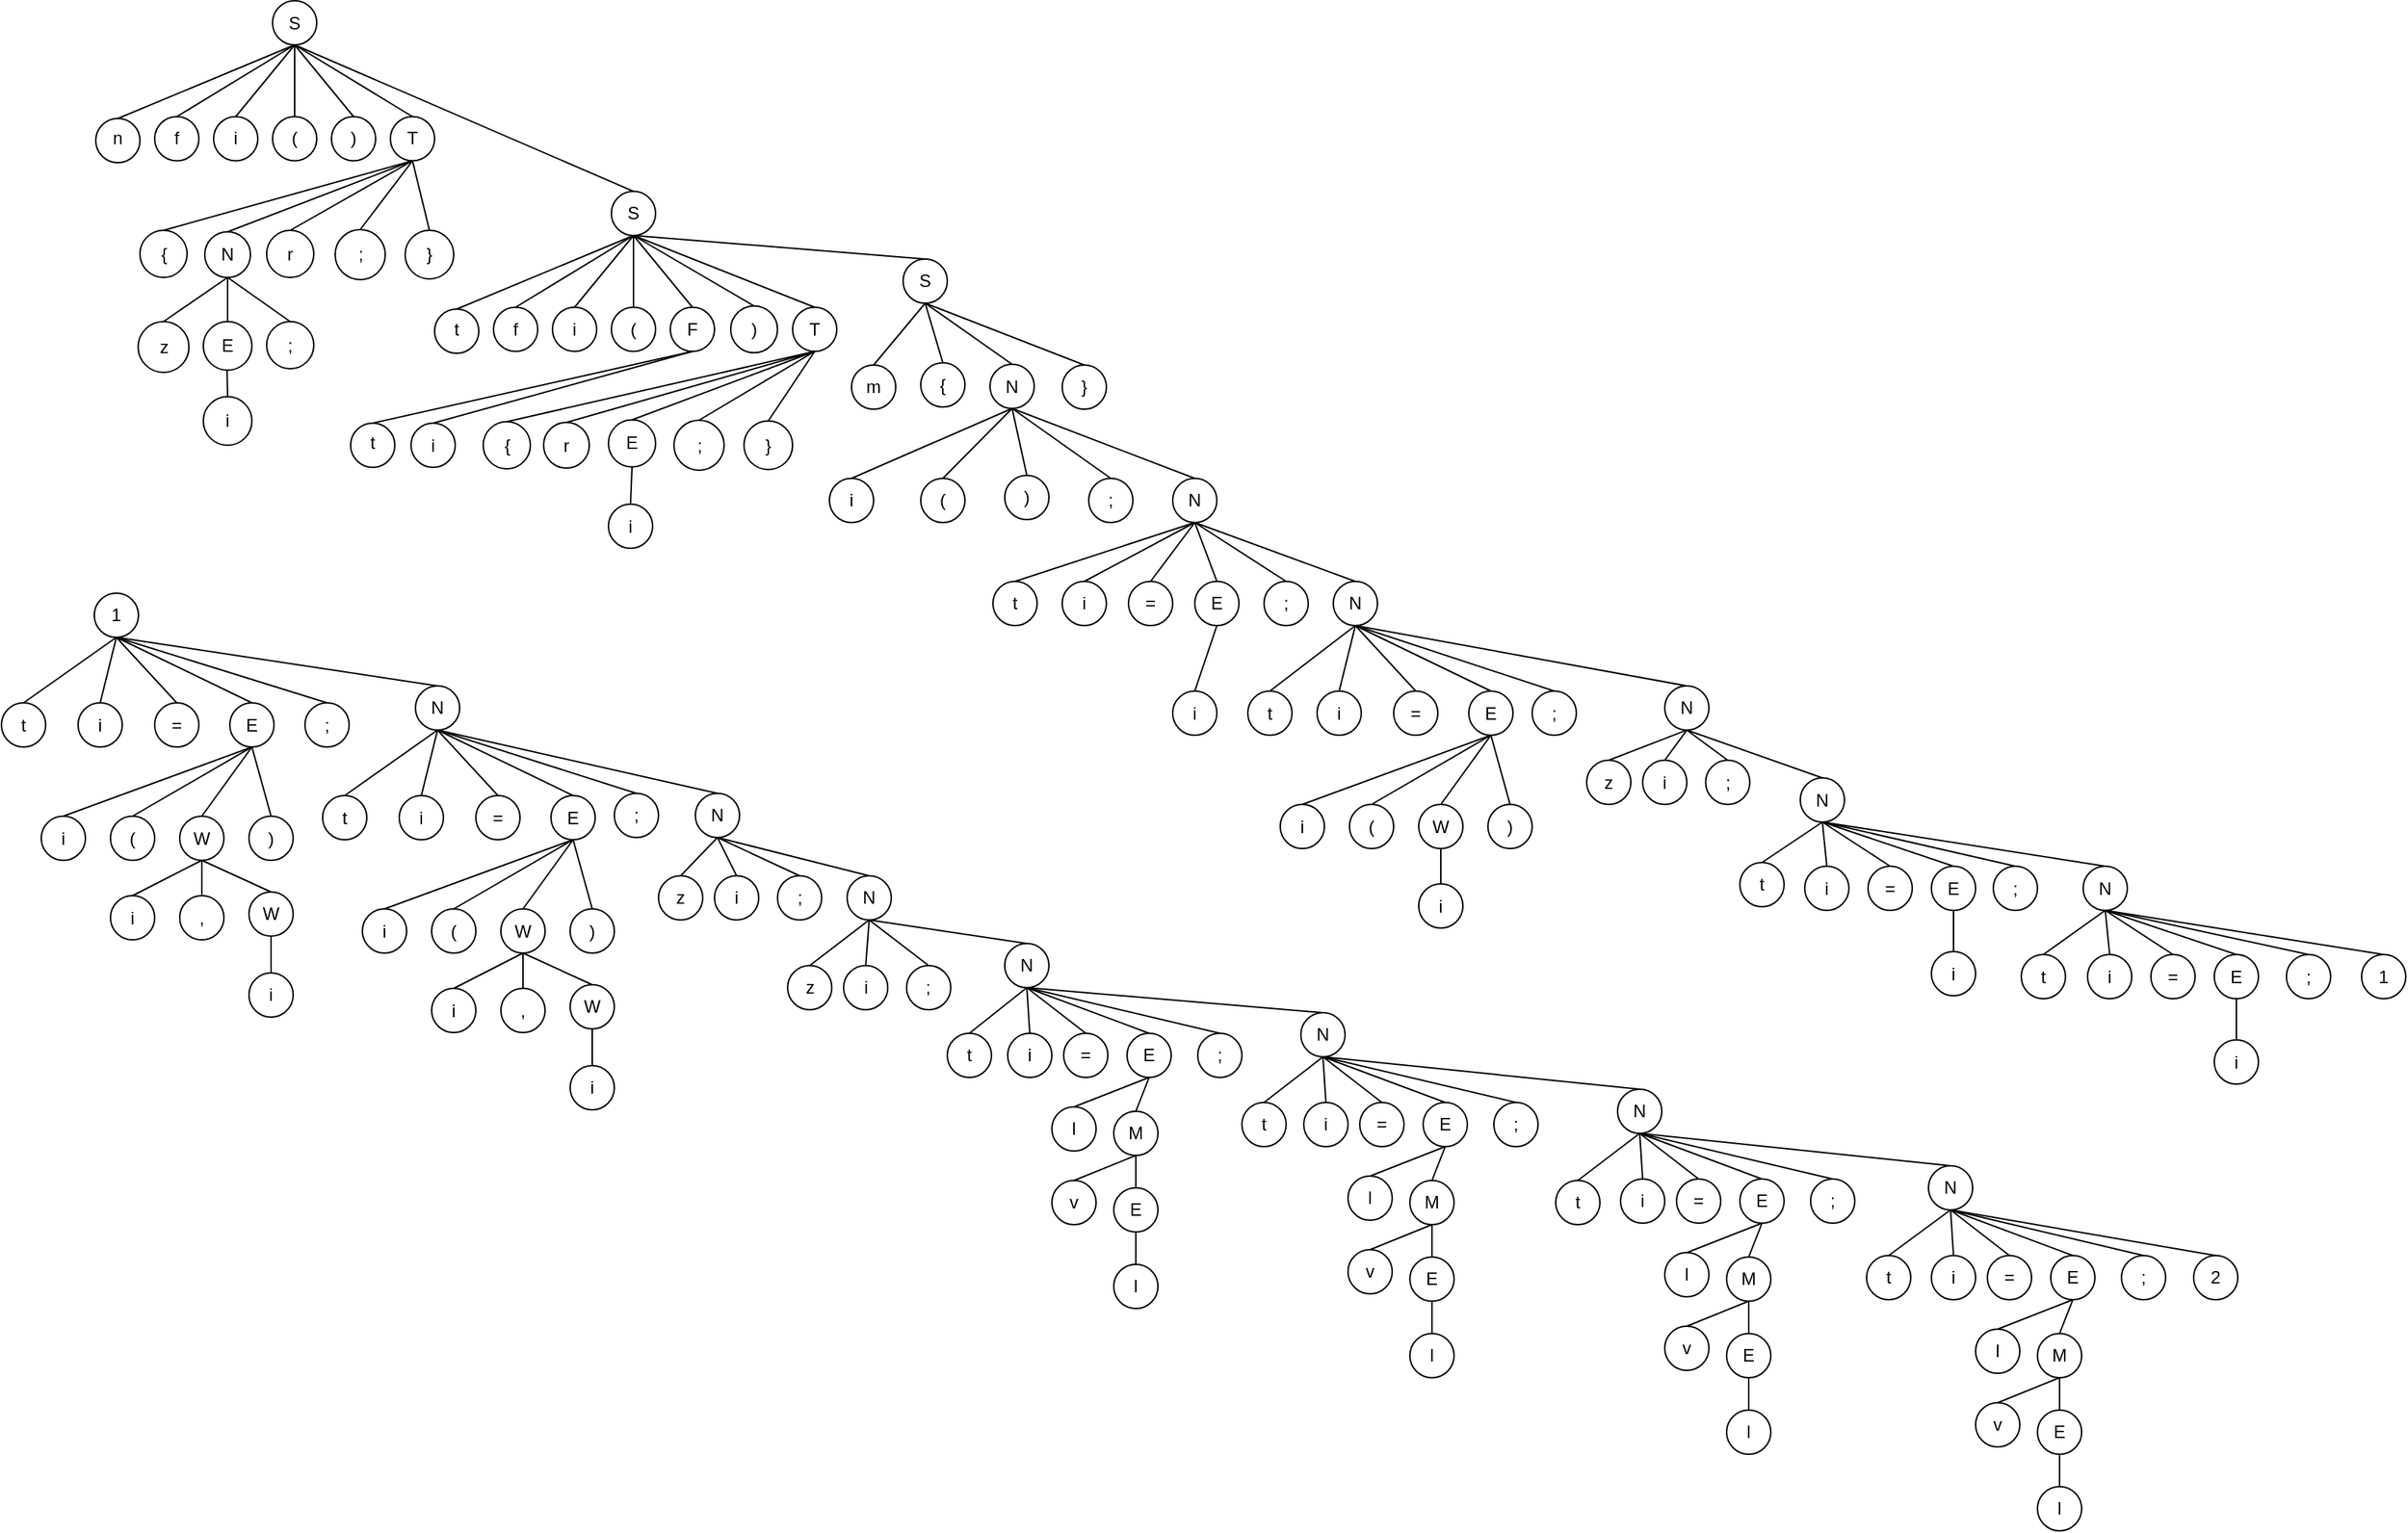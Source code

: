 <mxfile version="25.0.3">
  <diagram id="8EH9hB1dNieiw7E9Z1W6" name="Страница — 1">
    <mxGraphModel dx="3587" dy="2091" grid="0" gridSize="10" guides="1" tooltips="1" connect="1" arrows="1" fold="1" page="0" pageScale="1" pageWidth="827" pageHeight="1169" math="0" shadow="0">
      <root>
        <mxCell id="0" />
        <mxCell id="1" parent="0" />
        <mxCell id="19911jeWXW9q6ewDr9nu-7" value="" style="ellipse;whiteSpace=wrap;html=1;aspect=fixed;rounded=1;" vertex="1" parent="1">
          <mxGeometry x="142" y="-22.5" width="30" height="30" as="geometry" />
        </mxCell>
        <mxCell id="19911jeWXW9q6ewDr9nu-8" value="S" style="text;html=1;align=center;verticalAlign=middle;whiteSpace=wrap;rounded=1;" vertex="1" parent="1">
          <mxGeometry x="147" y="-17.5" width="20" height="20" as="geometry" />
        </mxCell>
        <mxCell id="19911jeWXW9q6ewDr9nu-16" value="" style="ellipse;whiteSpace=wrap;html=1;aspect=fixed;rounded=1;" vertex="1" parent="1">
          <mxGeometry x="22" y="57.5" width="30" height="30" as="geometry" />
        </mxCell>
        <mxCell id="19911jeWXW9q6ewDr9nu-17" value="n" style="text;html=1;align=center;verticalAlign=middle;whiteSpace=wrap;rounded=1;" vertex="1" parent="1">
          <mxGeometry x="27" y="65" width="20" height="12.5" as="geometry" />
        </mxCell>
        <mxCell id="19911jeWXW9q6ewDr9nu-18" value="" style="ellipse;whiteSpace=wrap;html=1;aspect=fixed;rounded=1;" vertex="1" parent="1">
          <mxGeometry x="62" y="56.25" width="30" height="30" as="geometry" />
        </mxCell>
        <mxCell id="19911jeWXW9q6ewDr9nu-19" value="f" style="text;html=1;align=center;verticalAlign=middle;whiteSpace=wrap;rounded=1;" vertex="1" parent="1">
          <mxGeometry x="67" y="61.25" width="20" height="20" as="geometry" />
        </mxCell>
        <mxCell id="19911jeWXW9q6ewDr9nu-20" value="" style="ellipse;whiteSpace=wrap;html=1;aspect=fixed;rounded=1;" vertex="1" parent="1">
          <mxGeometry x="102" y="56.25" width="30" height="30" as="geometry" />
        </mxCell>
        <mxCell id="19911jeWXW9q6ewDr9nu-21" value="" style="ellipse;whiteSpace=wrap;html=1;aspect=fixed;rounded=1;" vertex="1" parent="1">
          <mxGeometry x="142" y="56.25" width="30" height="30" as="geometry" />
        </mxCell>
        <mxCell id="19911jeWXW9q6ewDr9nu-22" value="" style="ellipse;whiteSpace=wrap;html=1;aspect=fixed;rounded=1;" vertex="1" parent="1">
          <mxGeometry x="182" y="56.25" width="30" height="30" as="geometry" />
        </mxCell>
        <mxCell id="19911jeWXW9q6ewDr9nu-23" value="" style="ellipse;whiteSpace=wrap;html=1;aspect=fixed;rounded=1;" vertex="1" parent="1">
          <mxGeometry x="222" y="56.25" width="30" height="30" as="geometry" />
        </mxCell>
        <mxCell id="19911jeWXW9q6ewDr9nu-27" value="i" style="text;html=1;align=center;verticalAlign=middle;whiteSpace=wrap;rounded=1;" vertex="1" parent="1">
          <mxGeometry x="107" y="61.25" width="20" height="20" as="geometry" />
        </mxCell>
        <mxCell id="19911jeWXW9q6ewDr9nu-28" value="(" style="text;html=1;align=center;verticalAlign=middle;whiteSpace=wrap;rounded=1;" vertex="1" parent="1">
          <mxGeometry x="147" y="61.25" width="20" height="20" as="geometry" />
        </mxCell>
        <mxCell id="19911jeWXW9q6ewDr9nu-29" value=")" style="text;html=1;align=center;verticalAlign=middle;whiteSpace=wrap;rounded=1;" vertex="1" parent="1">
          <mxGeometry x="187" y="61.25" width="20" height="20" as="geometry" />
        </mxCell>
        <mxCell id="19911jeWXW9q6ewDr9nu-30" value="T" style="text;html=1;align=center;verticalAlign=middle;whiteSpace=wrap;rounded=1;" vertex="1" parent="1">
          <mxGeometry x="227" y="61.25" width="20" height="20" as="geometry" />
        </mxCell>
        <mxCell id="19911jeWXW9q6ewDr9nu-40" value="" style="endArrow=none;html=1;rounded=1;exitX=0.5;exitY=0;exitDx=0;exitDy=0;entryX=0.5;entryY=1;entryDx=0;entryDy=0;" edge="1" parent="1" source="19911jeWXW9q6ewDr9nu-16" target="19911jeWXW9q6ewDr9nu-7">
          <mxGeometry width="50" height="50" relative="1" as="geometry">
            <mxPoint x="92" y="47.5" as="sourcePoint" />
            <mxPoint x="142" y="-2.5" as="targetPoint" />
          </mxGeometry>
        </mxCell>
        <mxCell id="19911jeWXW9q6ewDr9nu-43" value="" style="endArrow=none;html=1;rounded=1;exitX=0.5;exitY=0;exitDx=0;exitDy=0;entryX=0.5;entryY=1;entryDx=0;entryDy=0;" edge="1" parent="1" source="19911jeWXW9q6ewDr9nu-18" target="19911jeWXW9q6ewDr9nu-7">
          <mxGeometry width="50" height="50" relative="1" as="geometry">
            <mxPoint x="97" y="52.5" as="sourcePoint" />
            <mxPoint x="147" y="2.5" as="targetPoint" />
          </mxGeometry>
        </mxCell>
        <mxCell id="19911jeWXW9q6ewDr9nu-44" value="" style="endArrow=none;html=1;rounded=1;exitX=0.5;exitY=0;exitDx=0;exitDy=0;entryX=0.5;entryY=1;entryDx=0;entryDy=0;" edge="1" parent="1" source="19911jeWXW9q6ewDr9nu-20" target="19911jeWXW9q6ewDr9nu-7">
          <mxGeometry width="50" height="50" relative="1" as="geometry">
            <mxPoint x="119" y="50.5" as="sourcePoint" />
            <mxPoint x="151" y="7.5" as="targetPoint" />
          </mxGeometry>
        </mxCell>
        <mxCell id="19911jeWXW9q6ewDr9nu-45" value="" style="endArrow=none;html=1;rounded=1;exitX=0.5;exitY=0;exitDx=0;exitDy=0;entryX=0.5;entryY=1;entryDx=0;entryDy=0;" edge="1" parent="1" source="19911jeWXW9q6ewDr9nu-21" target="19911jeWXW9q6ewDr9nu-7">
          <mxGeometry width="50" height="50" relative="1" as="geometry">
            <mxPoint x="158.04" y="44" as="sourcePoint" />
            <mxPoint x="157" y="7.5" as="targetPoint" />
          </mxGeometry>
        </mxCell>
        <mxCell id="19911jeWXW9q6ewDr9nu-46" value="" style="endArrow=none;html=1;rounded=1;exitX=0.5;exitY=0;exitDx=0;exitDy=0;entryX=0.5;entryY=1;entryDx=0;entryDy=0;" edge="1" parent="1" source="19911jeWXW9q6ewDr9nu-22" target="19911jeWXW9q6ewDr9nu-7">
          <mxGeometry width="50" height="50" relative="1" as="geometry">
            <mxPoint x="172" y="48.5" as="sourcePoint" />
            <mxPoint x="157" y="5.5" as="targetPoint" />
          </mxGeometry>
        </mxCell>
        <mxCell id="19911jeWXW9q6ewDr9nu-47" value="" style="endArrow=none;html=1;rounded=1;exitX=0.5;exitY=0;exitDx=0;exitDy=0;entryX=0.5;entryY=1;entryDx=0;entryDy=0;" edge="1" parent="1" source="19911jeWXW9q6ewDr9nu-23" target="19911jeWXW9q6ewDr9nu-7">
          <mxGeometry width="50" height="50" relative="1" as="geometry">
            <mxPoint x="206" y="33.5" as="sourcePoint" />
            <mxPoint x="172" y="2.5" as="targetPoint" />
          </mxGeometry>
        </mxCell>
        <mxCell id="19911jeWXW9q6ewDr9nu-49" value="i" style="ellipse;whiteSpace=wrap;html=1;aspect=fixed;rounded=1;" vertex="1" parent="1">
          <mxGeometry x="95" y="246.5" width="33" height="33" as="geometry" />
        </mxCell>
        <mxCell id="19911jeWXW9q6ewDr9nu-50" value="E" style="ellipse;whiteSpace=wrap;html=1;aspect=fixed;rounded=1;" vertex="1" parent="1">
          <mxGeometry x="95" y="195.5" width="33" height="33" as="geometry" />
        </mxCell>
        <mxCell id="19911jeWXW9q6ewDr9nu-51" value="" style="ellipse;whiteSpace=wrap;html=1;aspect=fixed;rounded=1;" vertex="1" parent="1">
          <mxGeometry x="52" y="133.5" width="32" height="32" as="geometry" />
        </mxCell>
        <mxCell id="19911jeWXW9q6ewDr9nu-52" value=";" style="ellipse;whiteSpace=wrap;html=1;aspect=fixed;rounded=1;" vertex="1" parent="1">
          <mxGeometry x="138" y="195.5" width="32" height="32" as="geometry" />
        </mxCell>
        <mxCell id="19911jeWXW9q6ewDr9nu-53" value="}" style="ellipse;whiteSpace=wrap;html=1;aspect=fixed;rounded=1;" vertex="1" parent="1">
          <mxGeometry x="232" y="133.5" width="33" height="33" as="geometry" />
        </mxCell>
        <mxCell id="19911jeWXW9q6ewDr9nu-54" value="r" style="ellipse;whiteSpace=wrap;html=1;aspect=fixed;rounded=1;" vertex="1" parent="1">
          <mxGeometry x="138" y="133.5" width="32" height="32" as="geometry" />
        </mxCell>
        <mxCell id="19911jeWXW9q6ewDr9nu-55" value=";" style="ellipse;whiteSpace=wrap;html=1;aspect=fixed;rounded=1;" vertex="1" parent="1">
          <mxGeometry x="184.5" y="133" width="34" height="34" as="geometry" />
        </mxCell>
        <mxCell id="19911jeWXW9q6ewDr9nu-56" value="z" style="ellipse;whiteSpace=wrap;html=1;aspect=fixed;rounded=1;" vertex="1" parent="1">
          <mxGeometry x="50.75" y="195.5" width="34.5" height="34.5" as="geometry" />
        </mxCell>
        <mxCell id="19911jeWXW9q6ewDr9nu-57" value="" style="ellipse;whiteSpace=wrap;html=1;aspect=fixed;rounded=1;" vertex="1" parent="1">
          <mxGeometry x="96" y="134.5" width="31" height="31" as="geometry" />
        </mxCell>
        <mxCell id="19911jeWXW9q6ewDr9nu-58" value="{&lt;span style=&quot;color: rgba(0, 0, 0, 0); font-family: monospace; font-size: 0px; text-align: start; text-wrap-mode: nowrap; background-color: rgb(251, 251, 251);&quot;&gt;%3CmxGraphModel%3E%3Croot%3E%3CmxCell%20id%3D%220%22%2F%3E%3CmxCell%20id%3D%221%22%20parent%3D%220%22%2F%3E%3CmxCell%20id%3D%222%22%20value%3D%22%22%20style%3D%22endArrow%3Dnone%3Bhtml%3D1%3Brounded%3D1%3B%22%20edge%3D%221%22%20parent%3D%221%22%3E%3CmxGeometry%20width%3D%2250%22%20height%3D%2250%22%20relative%3D%221%22%20as%3D%22geometry%22%3E%3CmxPoint%20x%3D%22560%22%20y%3D%22190%22%20as%3D%22sourcePoint%22%2F%3E%3CmxPoint%20x%3D%22610%22%20y%3D%22140%22%20as%3D%22targetPoint%22%2F%3E%3C%2FmxGeometry%3E%3C%2FmxCell%3E%3C%2Froot%3E%3C%2FmxGraphModel%3E&lt;/span&gt;" style="text;html=1;align=center;verticalAlign=middle;whiteSpace=wrap;rounded=0;" vertex="1" parent="1">
          <mxGeometry x="56.62" y="141" width="22.75" height="18" as="geometry" />
        </mxCell>
        <mxCell id="19911jeWXW9q6ewDr9nu-60" value="N" style="text;html=1;align=center;verticalAlign=middle;whiteSpace=wrap;rounded=0;" vertex="1" parent="1">
          <mxGeometry x="101" y="139.75" width="21" height="20.5" as="geometry" />
        </mxCell>
        <mxCell id="19911jeWXW9q6ewDr9nu-61" value="" style="endArrow=none;html=1;rounded=1;exitX=0.5;exitY=0;exitDx=0;exitDy=0;entryX=0.5;entryY=1;entryDx=0;entryDy=0;" edge="1" parent="1" source="19911jeWXW9q6ewDr9nu-55" target="19911jeWXW9q6ewDr9nu-23">
          <mxGeometry width="50" height="50" relative="1" as="geometry">
            <mxPoint x="208" y="124.25" as="sourcePoint" />
            <mxPoint x="232" y="86.25" as="targetPoint" />
          </mxGeometry>
        </mxCell>
        <mxCell id="19911jeWXW9q6ewDr9nu-62" value="" style="endArrow=none;html=1;rounded=1;exitX=0.5;exitY=0;exitDx=0;exitDy=0;entryX=0.5;entryY=1;entryDx=0;entryDy=0;" edge="1" parent="1" source="19911jeWXW9q6ewDr9nu-54" target="19911jeWXW9q6ewDr9nu-23">
          <mxGeometry width="50" height="50" relative="1" as="geometry">
            <mxPoint x="190" y="115.25" as="sourcePoint" />
            <mxPoint x="232" y="86.25" as="targetPoint" />
          </mxGeometry>
        </mxCell>
        <mxCell id="19911jeWXW9q6ewDr9nu-63" value="" style="endArrow=none;html=1;rounded=1;exitX=0.5;exitY=0;exitDx=0;exitDy=0;entryX=0.5;entryY=1;entryDx=0;entryDy=0;" edge="1" parent="1" source="19911jeWXW9q6ewDr9nu-57" target="19911jeWXW9q6ewDr9nu-23">
          <mxGeometry width="50" height="50" relative="1" as="geometry">
            <mxPoint x="180" y="103.25" as="sourcePoint" />
            <mxPoint x="232" y="86.25" as="targetPoint" />
          </mxGeometry>
        </mxCell>
        <mxCell id="19911jeWXW9q6ewDr9nu-64" value="" style="endArrow=none;html=1;rounded=1;exitX=0.5;exitY=0;exitDx=0;exitDy=0;entryX=0.5;entryY=1;entryDx=0;entryDy=0;" edge="1" parent="1" source="19911jeWXW9q6ewDr9nu-51" target="19911jeWXW9q6ewDr9nu-23">
          <mxGeometry width="50" height="50" relative="1" as="geometry">
            <mxPoint x="153.63" y="95.25" as="sourcePoint" />
            <mxPoint x="232" y="86.25" as="targetPoint" />
          </mxGeometry>
        </mxCell>
        <mxCell id="19911jeWXW9q6ewDr9nu-65" value="" style="endArrow=none;html=1;rounded=1;exitX=0.5;exitY=0;exitDx=0;exitDy=0;entryX=0.5;entryY=1;entryDx=0;entryDy=0;" edge="1" parent="1" source="19911jeWXW9q6ewDr9nu-53" target="19911jeWXW9q6ewDr9nu-23">
          <mxGeometry width="50" height="50" relative="1" as="geometry">
            <mxPoint x="262" y="115.5" as="sourcePoint" />
            <mxPoint x="232" y="87.5" as="targetPoint" />
          </mxGeometry>
        </mxCell>
        <mxCell id="19911jeWXW9q6ewDr9nu-66" value="" style="endArrow=none;html=1;rounded=1;exitX=0.5;exitY=0;exitDx=0;exitDy=0;entryX=0.5;entryY=1;entryDx=0;entryDy=0;" edge="1" parent="1" source="19911jeWXW9q6ewDr9nu-50" target="19911jeWXW9q6ewDr9nu-57">
          <mxGeometry width="50" height="50" relative="1" as="geometry">
            <mxPoint x="111.14" y="192" as="sourcePoint" />
            <mxPoint x="111.14" y="165.5" as="targetPoint" />
          </mxGeometry>
        </mxCell>
        <mxCell id="19911jeWXW9q6ewDr9nu-67" value="" style="endArrow=none;html=1;rounded=1;exitX=0.5;exitY=0;exitDx=0;exitDy=0;entryX=0.5;entryY=1;entryDx=0;entryDy=0;" edge="1" parent="1" source="19911jeWXW9q6ewDr9nu-56" target="19911jeWXW9q6ewDr9nu-57">
          <mxGeometry width="50" height="50" relative="1" as="geometry">
            <mxPoint x="96" y="199.5" as="sourcePoint" />
            <mxPoint x="112" y="165.5" as="targetPoint" />
          </mxGeometry>
        </mxCell>
        <mxCell id="19911jeWXW9q6ewDr9nu-68" value="" style="endArrow=none;html=1;rounded=1;exitX=0.5;exitY=0;exitDx=0;exitDy=0;entryX=0.5;entryY=1;entryDx=0;entryDy=0;" edge="1" parent="1" source="19911jeWXW9q6ewDr9nu-52" target="19911jeWXW9q6ewDr9nu-57">
          <mxGeometry width="50" height="50" relative="1" as="geometry">
            <mxPoint x="132" y="186.5" as="sourcePoint" />
            <mxPoint x="111" y="165.5" as="targetPoint" />
          </mxGeometry>
        </mxCell>
        <mxCell id="19911jeWXW9q6ewDr9nu-69" value="" style="endArrow=none;html=1;rounded=1;exitX=0.5;exitY=0;exitDx=0;exitDy=0;" edge="1" parent="1" source="19911jeWXW9q6ewDr9nu-49">
          <mxGeometry width="50" height="50" relative="1" as="geometry">
            <mxPoint x="111.52" y="251.5" as="sourcePoint" />
            <mxPoint x="111.14" y="228.5" as="targetPoint" />
          </mxGeometry>
        </mxCell>
        <mxCell id="19911jeWXW9q6ewDr9nu-113" value="" style="ellipse;whiteSpace=wrap;html=1;aspect=fixed;rounded=1;" vertex="1" parent="1">
          <mxGeometry x="372" y="107" width="30" height="30" as="geometry" />
        </mxCell>
        <mxCell id="19911jeWXW9q6ewDr9nu-114" value="S" style="text;html=1;align=center;verticalAlign=middle;whiteSpace=wrap;rounded=1;" vertex="1" parent="1">
          <mxGeometry x="377" y="112" width="20" height="20" as="geometry" />
        </mxCell>
        <mxCell id="19911jeWXW9q6ewDr9nu-115" value="" style="ellipse;whiteSpace=wrap;html=1;aspect=fixed;rounded=1;" vertex="1" parent="1">
          <mxGeometry x="252" y="187" width="30" height="30" as="geometry" />
        </mxCell>
        <mxCell id="19911jeWXW9q6ewDr9nu-116" value="t" style="text;html=1;align=center;verticalAlign=middle;whiteSpace=wrap;rounded=1;" vertex="1" parent="1">
          <mxGeometry x="257" y="194.5" width="20" height="12.5" as="geometry" />
        </mxCell>
        <mxCell id="19911jeWXW9q6ewDr9nu-117" value="" style="ellipse;whiteSpace=wrap;html=1;aspect=fixed;rounded=1;" vertex="1" parent="1">
          <mxGeometry x="292" y="185.75" width="30" height="30" as="geometry" />
        </mxCell>
        <mxCell id="19911jeWXW9q6ewDr9nu-118" value="f" style="text;html=1;align=center;verticalAlign=middle;whiteSpace=wrap;rounded=1;" vertex="1" parent="1">
          <mxGeometry x="297" y="190.75" width="20" height="20" as="geometry" />
        </mxCell>
        <mxCell id="19911jeWXW9q6ewDr9nu-119" value="" style="ellipse;whiteSpace=wrap;html=1;aspect=fixed;rounded=1;" vertex="1" parent="1">
          <mxGeometry x="332" y="185.75" width="30" height="30" as="geometry" />
        </mxCell>
        <mxCell id="19911jeWXW9q6ewDr9nu-120" value="" style="ellipse;whiteSpace=wrap;html=1;aspect=fixed;rounded=1;" vertex="1" parent="1">
          <mxGeometry x="372" y="185.75" width="30" height="30" as="geometry" />
        </mxCell>
        <mxCell id="19911jeWXW9q6ewDr9nu-121" value="" style="ellipse;whiteSpace=wrap;html=1;aspect=fixed;rounded=1;" vertex="1" parent="1">
          <mxGeometry x="412" y="185.75" width="30" height="30" as="geometry" />
        </mxCell>
        <mxCell id="19911jeWXW9q6ewDr9nu-122" value="" style="ellipse;whiteSpace=wrap;html=1;aspect=fixed;rounded=1;" vertex="1" parent="1">
          <mxGeometry x="495" y="185.75" width="30" height="30" as="geometry" />
        </mxCell>
        <mxCell id="19911jeWXW9q6ewDr9nu-124" value="i" style="text;html=1;align=center;verticalAlign=middle;whiteSpace=wrap;rounded=1;" vertex="1" parent="1">
          <mxGeometry x="337" y="190.75" width="20" height="20" as="geometry" />
        </mxCell>
        <mxCell id="19911jeWXW9q6ewDr9nu-125" value="(" style="text;html=1;align=center;verticalAlign=middle;whiteSpace=wrap;rounded=1;" vertex="1" parent="1">
          <mxGeometry x="377" y="190.75" width="20" height="20" as="geometry" />
        </mxCell>
        <mxCell id="19911jeWXW9q6ewDr9nu-126" value="F" style="text;html=1;align=center;verticalAlign=middle;whiteSpace=wrap;rounded=1;" vertex="1" parent="1">
          <mxGeometry x="417" y="190.75" width="20" height="20" as="geometry" />
        </mxCell>
        <mxCell id="19911jeWXW9q6ewDr9nu-127" value="T" style="text;html=1;align=center;verticalAlign=middle;whiteSpace=wrap;rounded=1;" vertex="1" parent="1">
          <mxGeometry x="500" y="190.75" width="20" height="20" as="geometry" />
        </mxCell>
        <mxCell id="19911jeWXW9q6ewDr9nu-129" value="" style="endArrow=none;html=1;rounded=1;exitX=0.5;exitY=0;exitDx=0;exitDy=0;entryX=0.5;entryY=1;entryDx=0;entryDy=0;" edge="1" parent="1" source="19911jeWXW9q6ewDr9nu-115" target="19911jeWXW9q6ewDr9nu-113">
          <mxGeometry width="50" height="50" relative="1" as="geometry">
            <mxPoint x="322" y="177" as="sourcePoint" />
            <mxPoint x="372" y="127" as="targetPoint" />
          </mxGeometry>
        </mxCell>
        <mxCell id="19911jeWXW9q6ewDr9nu-130" value="" style="endArrow=none;html=1;rounded=1;exitX=0.5;exitY=0;exitDx=0;exitDy=0;entryX=0.5;entryY=1;entryDx=0;entryDy=0;" edge="1" parent="1" source="19911jeWXW9q6ewDr9nu-117" target="19911jeWXW9q6ewDr9nu-113">
          <mxGeometry width="50" height="50" relative="1" as="geometry">
            <mxPoint x="327" y="182" as="sourcePoint" />
            <mxPoint x="377" y="132" as="targetPoint" />
          </mxGeometry>
        </mxCell>
        <mxCell id="19911jeWXW9q6ewDr9nu-131" value="" style="endArrow=none;html=1;rounded=1;exitX=0.5;exitY=0;exitDx=0;exitDy=0;entryX=0.5;entryY=1;entryDx=0;entryDy=0;" edge="1" parent="1" source="19911jeWXW9q6ewDr9nu-119" target="19911jeWXW9q6ewDr9nu-113">
          <mxGeometry width="50" height="50" relative="1" as="geometry">
            <mxPoint x="349" y="180" as="sourcePoint" />
            <mxPoint x="381" y="137" as="targetPoint" />
          </mxGeometry>
        </mxCell>
        <mxCell id="19911jeWXW9q6ewDr9nu-132" value="" style="endArrow=none;html=1;rounded=1;exitX=0.5;exitY=0;exitDx=0;exitDy=0;entryX=0.5;entryY=1;entryDx=0;entryDy=0;" edge="1" parent="1" source="19911jeWXW9q6ewDr9nu-120" target="19911jeWXW9q6ewDr9nu-113">
          <mxGeometry width="50" height="50" relative="1" as="geometry">
            <mxPoint x="388.04" y="173.5" as="sourcePoint" />
            <mxPoint x="387" y="137" as="targetPoint" />
          </mxGeometry>
        </mxCell>
        <mxCell id="19911jeWXW9q6ewDr9nu-133" value="" style="endArrow=none;html=1;rounded=1;exitX=0.5;exitY=0;exitDx=0;exitDy=0;entryX=0.5;entryY=1;entryDx=0;entryDy=0;" edge="1" parent="1" source="19911jeWXW9q6ewDr9nu-121" target="19911jeWXW9q6ewDr9nu-113">
          <mxGeometry width="50" height="50" relative="1" as="geometry">
            <mxPoint x="402" y="178" as="sourcePoint" />
            <mxPoint x="387" y="135" as="targetPoint" />
          </mxGeometry>
        </mxCell>
        <mxCell id="19911jeWXW9q6ewDr9nu-134" value="" style="endArrow=none;html=1;rounded=1;exitX=0.5;exitY=0;exitDx=0;exitDy=0;entryX=0.5;entryY=1;entryDx=0;entryDy=0;" edge="1" parent="1" source="19911jeWXW9q6ewDr9nu-122" target="19911jeWXW9q6ewDr9nu-113">
          <mxGeometry width="50" height="50" relative="1" as="geometry">
            <mxPoint x="436" y="163" as="sourcePoint" />
            <mxPoint x="402" y="132" as="targetPoint" />
          </mxGeometry>
        </mxCell>
        <mxCell id="19911jeWXW9q6ewDr9nu-138" value="" style="ellipse;whiteSpace=wrap;html=1;aspect=fixed;rounded=1;" vertex="1" parent="1">
          <mxGeometry x="285" y="263.5" width="32" height="32" as="geometry" />
        </mxCell>
        <mxCell id="19911jeWXW9q6ewDr9nu-140" value="}" style="ellipse;whiteSpace=wrap;html=1;aspect=fixed;rounded=1;" vertex="1" parent="1">
          <mxGeometry x="462" y="263" width="33" height="33" as="geometry" />
        </mxCell>
        <mxCell id="19911jeWXW9q6ewDr9nu-141" value="E" style="ellipse;whiteSpace=wrap;html=1;aspect=fixed;rounded=1;" vertex="1" parent="1">
          <mxGeometry x="370" y="262.25" width="32" height="32" as="geometry" />
        </mxCell>
        <mxCell id="19911jeWXW9q6ewDr9nu-142" value=";" style="ellipse;whiteSpace=wrap;html=1;aspect=fixed;rounded=1;" vertex="1" parent="1">
          <mxGeometry x="414.5" y="262.5" width="34" height="34" as="geometry" />
        </mxCell>
        <mxCell id="19911jeWXW9q6ewDr9nu-144" value="" style="ellipse;whiteSpace=wrap;html=1;aspect=fixed;rounded=1;" vertex="1" parent="1">
          <mxGeometry x="326" y="264" width="31" height="31" as="geometry" />
        </mxCell>
        <mxCell id="19911jeWXW9q6ewDr9nu-145" value="{&lt;span style=&quot;color: rgba(0, 0, 0, 0); font-family: monospace; font-size: 0px; text-align: start; text-wrap-mode: nowrap; background-color: rgb(251, 251, 251);&quot;&gt;%3CmxGraphModel%3E%3Croot%3E%3CmxCell%20id%3D%220%22%2F%3E%3CmxCell%20id%3D%221%22%20parent%3D%220%22%2F%3E%3CmxCell%20id%3D%222%22%20value%3D%22%22%20style%3D%22endArrow%3Dnone%3Bhtml%3D1%3Brounded%3D1%3B%22%20edge%3D%221%22%20parent%3D%221%22%3E%3CmxGeometry%20width%3D%2250%22%20height%3D%2250%22%20relative%3D%221%22%20as%3D%22geometry%22%3E%3CmxPoint%20x%3D%22560%22%20y%3D%22190%22%20as%3D%22sourcePoint%22%2F%3E%3CmxPoint%20x%3D%22610%22%20y%3D%22140%22%20as%3D%22targetPoint%22%2F%3E%3C%2FmxGeometry%3E%3C%2FmxCell%3E%3C%2Froot%3E%3C%2FmxGraphModel%3E&lt;/span&gt;" style="text;html=1;align=center;verticalAlign=middle;whiteSpace=wrap;rounded=0;" vertex="1" parent="1">
          <mxGeometry x="289.62" y="271" width="22.75" height="18" as="geometry" />
        </mxCell>
        <mxCell id="19911jeWXW9q6ewDr9nu-146" value="r" style="text;html=1;align=center;verticalAlign=middle;whiteSpace=wrap;rounded=0;" vertex="1" parent="1">
          <mxGeometry x="331" y="269.25" width="21" height="20.5" as="geometry" />
        </mxCell>
        <mxCell id="19911jeWXW9q6ewDr9nu-147" value="" style="endArrow=none;html=1;rounded=1;exitX=0.5;exitY=0;exitDx=0;exitDy=0;entryX=0.5;entryY=1;entryDx=0;entryDy=0;" edge="1" parent="1" source="19911jeWXW9q6ewDr9nu-142" target="19911jeWXW9q6ewDr9nu-122">
          <mxGeometry width="50" height="50" relative="1" as="geometry">
            <mxPoint x="438" y="253.75" as="sourcePoint" />
            <mxPoint x="462" y="215.75" as="targetPoint" />
          </mxGeometry>
        </mxCell>
        <mxCell id="19911jeWXW9q6ewDr9nu-148" value="" style="endArrow=none;html=1;rounded=1;exitX=0.5;exitY=0;exitDx=0;exitDy=0;entryX=0.5;entryY=1;entryDx=0;entryDy=0;" edge="1" parent="1" source="19911jeWXW9q6ewDr9nu-141" target="19911jeWXW9q6ewDr9nu-122">
          <mxGeometry width="50" height="50" relative="1" as="geometry">
            <mxPoint x="420" y="244.75" as="sourcePoint" />
            <mxPoint x="462" y="215.75" as="targetPoint" />
          </mxGeometry>
        </mxCell>
        <mxCell id="19911jeWXW9q6ewDr9nu-149" value="" style="endArrow=none;html=1;rounded=1;exitX=0.5;exitY=0;exitDx=0;exitDy=0;entryX=0.5;entryY=1;entryDx=0;entryDy=0;" edge="1" parent="1" source="19911jeWXW9q6ewDr9nu-144" target="19911jeWXW9q6ewDr9nu-122">
          <mxGeometry width="50" height="50" relative="1" as="geometry">
            <mxPoint x="410" y="232.75" as="sourcePoint" />
            <mxPoint x="462" y="215.75" as="targetPoint" />
          </mxGeometry>
        </mxCell>
        <mxCell id="19911jeWXW9q6ewDr9nu-150" value="" style="endArrow=none;html=1;rounded=1;exitX=0.5;exitY=0;exitDx=0;exitDy=0;entryX=0.5;entryY=1;entryDx=0;entryDy=0;" edge="1" parent="1" source="19911jeWXW9q6ewDr9nu-138" target="19911jeWXW9q6ewDr9nu-122">
          <mxGeometry width="50" height="50" relative="1" as="geometry">
            <mxPoint x="383.63" y="224.75" as="sourcePoint" />
            <mxPoint x="462" y="215.75" as="targetPoint" />
          </mxGeometry>
        </mxCell>
        <mxCell id="19911jeWXW9q6ewDr9nu-151" value="" style="endArrow=none;html=1;rounded=1;exitX=0.5;exitY=0;exitDx=0;exitDy=0;entryX=0.5;entryY=1;entryDx=0;entryDy=0;" edge="1" parent="1" source="19911jeWXW9q6ewDr9nu-140" target="19911jeWXW9q6ewDr9nu-122">
          <mxGeometry width="50" height="50" relative="1" as="geometry">
            <mxPoint x="492" y="245" as="sourcePoint" />
            <mxPoint x="462" y="217" as="targetPoint" />
          </mxGeometry>
        </mxCell>
        <mxCell id="19911jeWXW9q6ewDr9nu-156" value="" style="endArrow=none;html=1;rounded=1;exitX=0.5;exitY=0;exitDx=0;exitDy=0;entryX=0.5;entryY=1;entryDx=0;entryDy=0;" edge="1" parent="1" source="19911jeWXW9q6ewDr9nu-113" target="19911jeWXW9q6ewDr9nu-7">
          <mxGeometry width="50" height="50" relative="1" as="geometry">
            <mxPoint x="462" y="101" as="sourcePoint" />
            <mxPoint x="253" y="51" as="targetPoint" />
          </mxGeometry>
        </mxCell>
        <mxCell id="19911jeWXW9q6ewDr9nu-157" value=")" style="ellipse;whiteSpace=wrap;html=1;aspect=fixed;rounded=1;" vertex="1" parent="1">
          <mxGeometry x="453" y="184.88" width="31.75" height="31.75" as="geometry" />
        </mxCell>
        <mxCell id="19911jeWXW9q6ewDr9nu-158" value="" style="endArrow=none;html=1;rounded=1;entryX=0.5;entryY=1;entryDx=0;entryDy=0;exitX=0.5;exitY=0;exitDx=0;exitDy=0;" edge="1" parent="1" source="19911jeWXW9q6ewDr9nu-157" target="19911jeWXW9q6ewDr9nu-113">
          <mxGeometry width="50" height="50" relative="1" as="geometry">
            <mxPoint x="484.75" y="222.5" as="sourcePoint" />
            <mxPoint x="432" y="162.5" as="targetPoint" />
          </mxGeometry>
        </mxCell>
        <mxCell id="19911jeWXW9q6ewDr9nu-159" value="" style="ellipse;whiteSpace=wrap;html=1;aspect=fixed;rounded=1;" vertex="1" parent="1">
          <mxGeometry x="370" y="319.5" width="30" height="30" as="geometry" />
        </mxCell>
        <mxCell id="19911jeWXW9q6ewDr9nu-160" value="i" style="text;html=1;align=center;verticalAlign=middle;whiteSpace=wrap;rounded=1;" vertex="1" parent="1">
          <mxGeometry x="375" y="324.5" width="20" height="20" as="geometry" />
        </mxCell>
        <mxCell id="19911jeWXW9q6ewDr9nu-161" value="" style="endArrow=none;html=1;rounded=1;entryX=0.5;entryY=1;entryDx=0;entryDy=0;exitX=0.5;exitY=0;exitDx=0;exitDy=0;" edge="1" parent="1" source="19911jeWXW9q6ewDr9nu-159" target="19911jeWXW9q6ewDr9nu-141">
          <mxGeometry width="50" height="50" relative="1" as="geometry">
            <mxPoint x="374" y="342.5" as="sourcePoint" />
            <mxPoint x="374" y="303.5" as="targetPoint" />
          </mxGeometry>
        </mxCell>
        <mxCell id="19911jeWXW9q6ewDr9nu-162" value="" style="ellipse;whiteSpace=wrap;html=1;aspect=fixed;rounded=1;" vertex="1" parent="1">
          <mxGeometry x="195" y="264.5" width="30" height="30" as="geometry" />
        </mxCell>
        <mxCell id="19911jeWXW9q6ewDr9nu-163" value="t" style="text;html=1;align=center;verticalAlign=middle;whiteSpace=wrap;rounded=1;" vertex="1" parent="1">
          <mxGeometry x="200" y="272" width="20" height="12.5" as="geometry" />
        </mxCell>
        <mxCell id="19911jeWXW9q6ewDr9nu-165" value="" style="ellipse;whiteSpace=wrap;html=1;aspect=fixed;rounded=1;" vertex="1" parent="1">
          <mxGeometry x="236" y="264.5" width="30" height="30" as="geometry" />
        </mxCell>
        <mxCell id="19911jeWXW9q6ewDr9nu-166" value="i" style="text;html=1;align=center;verticalAlign=middle;whiteSpace=wrap;rounded=1;" vertex="1" parent="1">
          <mxGeometry x="241" y="269.5" width="20" height="20" as="geometry" />
        </mxCell>
        <mxCell id="19911jeWXW9q6ewDr9nu-167" value="" style="endArrow=none;html=1;rounded=1;entryX=0.5;entryY=1;entryDx=0;entryDy=0;exitX=0.5;exitY=0;exitDx=0;exitDy=0;" edge="1" parent="1" source="19911jeWXW9q6ewDr9nu-162" target="19911jeWXW9q6ewDr9nu-121">
          <mxGeometry width="50" height="50" relative="1" as="geometry">
            <mxPoint x="225" y="280.5" as="sourcePoint" />
            <mxPoint x="275" y="230.5" as="targetPoint" />
          </mxGeometry>
        </mxCell>
        <mxCell id="19911jeWXW9q6ewDr9nu-168" value="" style="endArrow=none;html=1;rounded=1;entryX=0.5;entryY=1;entryDx=0;entryDy=0;exitX=0.5;exitY=0;exitDx=0;exitDy=0;" edge="1" parent="1" source="19911jeWXW9q6ewDr9nu-165" target="19911jeWXW9q6ewDr9nu-121">
          <mxGeometry width="50" height="50" relative="1" as="geometry">
            <mxPoint x="269" y="269.5" as="sourcePoint" />
            <mxPoint x="319" y="219.5" as="targetPoint" />
          </mxGeometry>
        </mxCell>
        <mxCell id="19911jeWXW9q6ewDr9nu-311" value="" style="endArrow=none;html=1;rounded=1;exitX=0.5;exitY=1;exitDx=0;exitDy=0;entryX=0.5;entryY=0;entryDx=0;entryDy=0;" edge="1" parent="1" source="19911jeWXW9q6ewDr9nu-113" target="19911jeWXW9q6ewDr9nu-384">
          <mxGeometry width="50" height="50" relative="1" as="geometry">
            <mxPoint x="513" y="140.5" as="sourcePoint" />
            <mxPoint x="796" y="142.5" as="targetPoint" />
          </mxGeometry>
        </mxCell>
        <mxCell id="19911jeWXW9q6ewDr9nu-384" value="S" style="ellipse;whiteSpace=wrap;html=1;aspect=fixed;rounded=1;" vertex="1" parent="1">
          <mxGeometry x="570" y="153" width="30" height="30" as="geometry" />
        </mxCell>
        <mxCell id="19911jeWXW9q6ewDr9nu-394" value="m" style="ellipse;whiteSpace=wrap;html=1;aspect=fixed;rounded=1;" vertex="1" parent="1">
          <mxGeometry x="535" y="225" width="30" height="30" as="geometry" />
        </mxCell>
        <mxCell id="19911jeWXW9q6ewDr9nu-395" value="{" style="ellipse;whiteSpace=wrap;html=1;aspect=fixed;rounded=1;" vertex="1" parent="1">
          <mxGeometry x="582" y="223.5" width="30" height="30" as="geometry" />
        </mxCell>
        <mxCell id="19911jeWXW9q6ewDr9nu-396" value="N" style="ellipse;whiteSpace=wrap;html=1;aspect=fixed;rounded=1;" vertex="1" parent="1">
          <mxGeometry x="629" y="224.5" width="30" height="30" as="geometry" />
        </mxCell>
        <mxCell id="19911jeWXW9q6ewDr9nu-397" value="}" style="ellipse;whiteSpace=wrap;html=1;aspect=fixed;rounded=1;" vertex="1" parent="1">
          <mxGeometry x="678" y="225" width="30" height="30" as="geometry" />
        </mxCell>
        <mxCell id="19911jeWXW9q6ewDr9nu-398" value="i" style="ellipse;whiteSpace=wrap;html=1;aspect=fixed;rounded=1;" vertex="1" parent="1">
          <mxGeometry x="520" y="302" width="30" height="30" as="geometry" />
        </mxCell>
        <mxCell id="19911jeWXW9q6ewDr9nu-399" value="(" style="ellipse;whiteSpace=wrap;html=1;aspect=fixed;rounded=1;" vertex="1" parent="1">
          <mxGeometry x="582" y="302" width="30" height="30" as="geometry" />
        </mxCell>
        <mxCell id="19911jeWXW9q6ewDr9nu-400" value=")" style="ellipse;whiteSpace=wrap;html=1;aspect=fixed;rounded=1;" vertex="1" parent="1">
          <mxGeometry x="639" y="300" width="30" height="30" as="geometry" />
        </mxCell>
        <mxCell id="19911jeWXW9q6ewDr9nu-401" value=";" style="ellipse;whiteSpace=wrap;html=1;aspect=fixed;rounded=1;" vertex="1" parent="1">
          <mxGeometry x="696" y="302" width="30" height="30" as="geometry" />
        </mxCell>
        <mxCell id="19911jeWXW9q6ewDr9nu-402" value="N" style="ellipse;whiteSpace=wrap;html=1;aspect=fixed;rounded=1;" vertex="1" parent="1">
          <mxGeometry x="753" y="302" width="30" height="30" as="geometry" />
        </mxCell>
        <mxCell id="19911jeWXW9q6ewDr9nu-404" value="=" style="ellipse;whiteSpace=wrap;html=1;aspect=fixed;rounded=1;" vertex="1" parent="1">
          <mxGeometry x="723" y="372" width="30" height="30" as="geometry" />
        </mxCell>
        <mxCell id="19911jeWXW9q6ewDr9nu-405" value="E" style="ellipse;whiteSpace=wrap;html=1;aspect=fixed;rounded=1;" vertex="1" parent="1">
          <mxGeometry x="768" y="372" width="30" height="30" as="geometry" />
        </mxCell>
        <mxCell id="19911jeWXW9q6ewDr9nu-406" value=";" style="ellipse;whiteSpace=wrap;html=1;aspect=fixed;rounded=1;" vertex="1" parent="1">
          <mxGeometry x="815" y="372" width="30" height="30" as="geometry" />
        </mxCell>
        <mxCell id="19911jeWXW9q6ewDr9nu-407" value="i" style="ellipse;whiteSpace=wrap;html=1;aspect=fixed;rounded=1;" vertex="1" parent="1">
          <mxGeometry x="678" y="372" width="30" height="30" as="geometry" />
        </mxCell>
        <mxCell id="19911jeWXW9q6ewDr9nu-409" value="t" style="ellipse;whiteSpace=wrap;html=1;aspect=fixed;rounded=1;" vertex="1" parent="1">
          <mxGeometry x="631" y="372" width="30" height="30" as="geometry" />
        </mxCell>
        <mxCell id="19911jeWXW9q6ewDr9nu-411" value="N" style="ellipse;whiteSpace=wrap;html=1;aspect=fixed;rounded=1;" vertex="1" parent="1">
          <mxGeometry x="862" y="372" width="30" height="30" as="geometry" />
        </mxCell>
        <mxCell id="19911jeWXW9q6ewDr9nu-412" value="" style="endArrow=none;html=1;rounded=1;entryX=0.5;entryY=1;entryDx=0;entryDy=0;exitX=0.5;exitY=0;exitDx=0;exitDy=0;" edge="1" parent="1" source="19911jeWXW9q6ewDr9nu-394" target="19911jeWXW9q6ewDr9nu-384">
          <mxGeometry width="50" height="50" relative="1" as="geometry">
            <mxPoint x="424" y="389.5" as="sourcePoint" />
            <mxPoint x="474" y="339.5" as="targetPoint" />
          </mxGeometry>
        </mxCell>
        <mxCell id="19911jeWXW9q6ewDr9nu-413" value="" style="endArrow=none;html=1;rounded=1;entryX=0.5;entryY=1;entryDx=0;entryDy=0;exitX=0.5;exitY=0;exitDx=0;exitDy=0;" edge="1" parent="1" source="19911jeWXW9q6ewDr9nu-395" target="19911jeWXW9q6ewDr9nu-384">
          <mxGeometry width="50" height="50" relative="1" as="geometry">
            <mxPoint x="452" y="421.5" as="sourcePoint" />
            <mxPoint x="502" y="371.5" as="targetPoint" />
          </mxGeometry>
        </mxCell>
        <mxCell id="19911jeWXW9q6ewDr9nu-414" value="" style="endArrow=none;html=1;rounded=1;entryX=0.5;entryY=1;entryDx=0;entryDy=0;exitX=0.5;exitY=0;exitDx=0;exitDy=0;" edge="1" parent="1" source="19911jeWXW9q6ewDr9nu-396" target="19911jeWXW9q6ewDr9nu-384">
          <mxGeometry width="50" height="50" relative="1" as="geometry">
            <mxPoint x="646" y="203" as="sourcePoint" />
            <mxPoint x="696" y="153" as="targetPoint" />
          </mxGeometry>
        </mxCell>
        <mxCell id="19911jeWXW9q6ewDr9nu-415" value="" style="endArrow=none;html=1;rounded=1;entryX=0.5;entryY=1;entryDx=0;entryDy=0;exitX=0.5;exitY=0;exitDx=0;exitDy=0;" edge="1" parent="1" source="19911jeWXW9q6ewDr9nu-397" target="19911jeWXW9q6ewDr9nu-384">
          <mxGeometry width="50" height="50" relative="1" as="geometry">
            <mxPoint x="592" y="320.5" as="sourcePoint" />
            <mxPoint x="642" y="270.5" as="targetPoint" />
          </mxGeometry>
        </mxCell>
        <mxCell id="19911jeWXW9q6ewDr9nu-416" value="" style="endArrow=none;html=1;rounded=1;entryX=0.5;entryY=1;entryDx=0;entryDy=0;exitX=0.5;exitY=0;exitDx=0;exitDy=0;" edge="1" parent="1" source="19911jeWXW9q6ewDr9nu-398" target="19911jeWXW9q6ewDr9nu-396">
          <mxGeometry width="50" height="50" relative="1" as="geometry">
            <mxPoint x="600" y="309.75" as="sourcePoint" />
            <mxPoint x="650" y="259.75" as="targetPoint" />
          </mxGeometry>
        </mxCell>
        <mxCell id="19911jeWXW9q6ewDr9nu-417" value="" style="endArrow=none;html=1;rounded=1;entryX=0.5;entryY=1;entryDx=0;entryDy=0;exitX=0.5;exitY=0;exitDx=0;exitDy=0;" edge="1" parent="1" source="19911jeWXW9q6ewDr9nu-399" target="19911jeWXW9q6ewDr9nu-396">
          <mxGeometry width="50" height="50" relative="1" as="geometry">
            <mxPoint x="592" y="320.5" as="sourcePoint" />
            <mxPoint x="642" y="270.5" as="targetPoint" />
          </mxGeometry>
        </mxCell>
        <mxCell id="19911jeWXW9q6ewDr9nu-418" value="" style="endArrow=none;html=1;rounded=1;entryX=0.5;entryY=1;entryDx=0;entryDy=0;exitX=0.5;exitY=0;exitDx=0;exitDy=0;" edge="1" parent="1" source="19911jeWXW9q6ewDr9nu-400" target="19911jeWXW9q6ewDr9nu-396">
          <mxGeometry width="50" height="50" relative="1" as="geometry">
            <mxPoint x="624" y="340.5" as="sourcePoint" />
            <mxPoint x="676" y="272.5" as="targetPoint" />
          </mxGeometry>
        </mxCell>
        <mxCell id="19911jeWXW9q6ewDr9nu-419" value="" style="endArrow=none;html=1;rounded=1;entryX=0.5;entryY=1;entryDx=0;entryDy=0;exitX=0.5;exitY=0;exitDx=0;exitDy=0;" edge="1" parent="1" source="19911jeWXW9q6ewDr9nu-401" target="19911jeWXW9q6ewDr9nu-396">
          <mxGeometry width="50" height="50" relative="1" as="geometry">
            <mxPoint x="681" y="312.5" as="sourcePoint" />
            <mxPoint x="731" y="262.5" as="targetPoint" />
          </mxGeometry>
        </mxCell>
        <mxCell id="19911jeWXW9q6ewDr9nu-420" value="" style="endArrow=none;html=1;rounded=1;entryX=0.5;entryY=1;entryDx=0;entryDy=0;exitX=0.5;exitY=0;exitDx=0;exitDy=0;" edge="1" parent="1" source="19911jeWXW9q6ewDr9nu-402" target="19911jeWXW9q6ewDr9nu-396">
          <mxGeometry width="50" height="50" relative="1" as="geometry">
            <mxPoint x="592" y="320.5" as="sourcePoint" />
            <mxPoint x="642" y="270.5" as="targetPoint" />
          </mxGeometry>
        </mxCell>
        <mxCell id="19911jeWXW9q6ewDr9nu-421" value="" style="endArrow=none;html=1;rounded=1;entryX=0.5;entryY=1;entryDx=0;entryDy=0;exitX=0.5;exitY=0;exitDx=0;exitDy=0;" edge="1" parent="1" source="19911jeWXW9q6ewDr9nu-409" target="19911jeWXW9q6ewDr9nu-402">
          <mxGeometry width="50" height="50" relative="1" as="geometry">
            <mxPoint x="654" y="394.5" as="sourcePoint" />
            <mxPoint x="744" y="336.5" as="targetPoint" />
          </mxGeometry>
        </mxCell>
        <mxCell id="19911jeWXW9q6ewDr9nu-423" value="" style="endArrow=none;html=1;rounded=1;entryX=0.5;entryY=1;entryDx=0;entryDy=0;exitX=0.5;exitY=0;exitDx=0;exitDy=0;" edge="1" parent="1" source="19911jeWXW9q6ewDr9nu-407" target="19911jeWXW9q6ewDr9nu-402">
          <mxGeometry width="50" height="50" relative="1" as="geometry">
            <mxPoint x="579" y="501.5" as="sourcePoint" />
            <mxPoint x="629" y="451.5" as="targetPoint" />
          </mxGeometry>
        </mxCell>
        <mxCell id="19911jeWXW9q6ewDr9nu-425" value="" style="endArrow=none;html=1;rounded=1;entryX=0.5;entryY=1;entryDx=0;entryDy=0;exitX=0.5;exitY=0;exitDx=0;exitDy=0;" edge="1" parent="1" source="19911jeWXW9q6ewDr9nu-404" target="19911jeWXW9q6ewDr9nu-402">
          <mxGeometry width="50" height="50" relative="1" as="geometry">
            <mxPoint x="696" y="482.5" as="sourcePoint" />
            <mxPoint x="746" y="432.5" as="targetPoint" />
          </mxGeometry>
        </mxCell>
        <mxCell id="19911jeWXW9q6ewDr9nu-426" value="" style="endArrow=none;html=1;rounded=1;entryX=0.5;entryY=1;entryDx=0;entryDy=0;exitX=0.5;exitY=0;exitDx=0;exitDy=0;" edge="1" parent="1" source="19911jeWXW9q6ewDr9nu-405" target="19911jeWXW9q6ewDr9nu-402">
          <mxGeometry width="50" height="50" relative="1" as="geometry">
            <mxPoint x="714" y="499.5" as="sourcePoint" />
            <mxPoint x="764" y="449.5" as="targetPoint" />
          </mxGeometry>
        </mxCell>
        <mxCell id="19911jeWXW9q6ewDr9nu-427" value="" style="endArrow=none;html=1;rounded=1;entryX=0.5;entryY=1;entryDx=0;entryDy=0;exitX=0.5;exitY=0;exitDx=0;exitDy=0;" edge="1" parent="1" source="19911jeWXW9q6ewDr9nu-406" target="19911jeWXW9q6ewDr9nu-402">
          <mxGeometry width="50" height="50" relative="1" as="geometry">
            <mxPoint x="761" y="481.5" as="sourcePoint" />
            <mxPoint x="811" y="431.5" as="targetPoint" />
          </mxGeometry>
        </mxCell>
        <mxCell id="19911jeWXW9q6ewDr9nu-428" value="" style="endArrow=none;html=1;rounded=1;entryX=0.5;entryY=1;entryDx=0;entryDy=0;exitX=0.5;exitY=0;exitDx=0;exitDy=0;" edge="1" parent="1" source="19911jeWXW9q6ewDr9nu-411" target="19911jeWXW9q6ewDr9nu-402">
          <mxGeometry width="50" height="50" relative="1" as="geometry">
            <mxPoint x="882" y="320.5" as="sourcePoint" />
            <mxPoint x="932" y="270.5" as="targetPoint" />
          </mxGeometry>
        </mxCell>
        <mxCell id="19911jeWXW9q6ewDr9nu-429" value="i" style="ellipse;whiteSpace=wrap;html=1;aspect=fixed;rounded=1;" vertex="1" parent="1">
          <mxGeometry x="753" y="446.5" width="30" height="30" as="geometry" />
        </mxCell>
        <mxCell id="19911jeWXW9q6ewDr9nu-430" value="t" style="ellipse;whiteSpace=wrap;html=1;aspect=fixed;rounded=1;" vertex="1" parent="1">
          <mxGeometry x="804" y="446.5" width="30" height="30" as="geometry" />
        </mxCell>
        <mxCell id="19911jeWXW9q6ewDr9nu-431" value="i" style="ellipse;whiteSpace=wrap;html=1;aspect=fixed;rounded=1;" vertex="1" parent="1">
          <mxGeometry x="851" y="446.5" width="30" height="30" as="geometry" />
        </mxCell>
        <mxCell id="19911jeWXW9q6ewDr9nu-432" value="=" style="ellipse;whiteSpace=wrap;html=1;aspect=fixed;rounded=1;" vertex="1" parent="1">
          <mxGeometry x="903" y="446.5" width="30" height="30" as="geometry" />
        </mxCell>
        <mxCell id="19911jeWXW9q6ewDr9nu-433" value="E" style="ellipse;whiteSpace=wrap;html=1;aspect=fixed;rounded=1;" vertex="1" parent="1">
          <mxGeometry x="954" y="446.5" width="30" height="30" as="geometry" />
        </mxCell>
        <mxCell id="19911jeWXW9q6ewDr9nu-434" value=";" style="ellipse;whiteSpace=wrap;html=1;aspect=fixed;rounded=1;" vertex="1" parent="1">
          <mxGeometry x="997" y="446.5" width="30" height="30" as="geometry" />
        </mxCell>
        <mxCell id="19911jeWXW9q6ewDr9nu-435" value="" style="endArrow=none;html=1;rounded=1;entryX=0.5;entryY=1;entryDx=0;entryDy=0;exitX=0.5;exitY=0;exitDx=0;exitDy=0;" edge="1" parent="1" source="19911jeWXW9q6ewDr9nu-429" target="19911jeWXW9q6ewDr9nu-405">
          <mxGeometry width="50" height="50" relative="1" as="geometry">
            <mxPoint x="822" y="320.5" as="sourcePoint" />
            <mxPoint x="872" y="270.5" as="targetPoint" />
          </mxGeometry>
        </mxCell>
        <mxCell id="19911jeWXW9q6ewDr9nu-436" value="N" style="ellipse;whiteSpace=wrap;html=1;aspect=fixed;rounded=1;" vertex="1" parent="1">
          <mxGeometry x="1179" y="505.5" width="30" height="30" as="geometry" />
        </mxCell>
        <mxCell id="19911jeWXW9q6ewDr9nu-437" value="" style="endArrow=none;html=1;rounded=1;exitX=0.5;exitY=0;exitDx=0;exitDy=0;entryX=0.5;entryY=1;entryDx=0;entryDy=0;" edge="1" parent="1" source="19911jeWXW9q6ewDr9nu-430" target="19911jeWXW9q6ewDr9nu-411">
          <mxGeometry width="50" height="50" relative="1" as="geometry">
            <mxPoint x="864" y="414.5" as="sourcePoint" />
            <mxPoint x="914" y="364.5" as="targetPoint" />
          </mxGeometry>
        </mxCell>
        <mxCell id="19911jeWXW9q6ewDr9nu-438" value="" style="endArrow=none;html=1;rounded=1;exitX=0.5;exitY=0;exitDx=0;exitDy=0;entryX=0.5;entryY=1;entryDx=0;entryDy=0;" edge="1" parent="1" source="19911jeWXW9q6ewDr9nu-431" target="19911jeWXW9q6ewDr9nu-411">
          <mxGeometry width="50" height="50" relative="1" as="geometry">
            <mxPoint x="864" y="414.5" as="sourcePoint" />
            <mxPoint x="914" y="364.5" as="targetPoint" />
          </mxGeometry>
        </mxCell>
        <mxCell id="19911jeWXW9q6ewDr9nu-439" value="" style="endArrow=none;html=1;rounded=1;entryX=0.5;entryY=1;entryDx=0;entryDy=0;exitX=0.5;exitY=0;exitDx=0;exitDy=0;" edge="1" parent="1" source="19911jeWXW9q6ewDr9nu-432" target="19911jeWXW9q6ewDr9nu-411">
          <mxGeometry width="50" height="50" relative="1" as="geometry">
            <mxPoint x="915" y="543.5" as="sourcePoint" />
            <mxPoint x="965" y="493.5" as="targetPoint" />
          </mxGeometry>
        </mxCell>
        <mxCell id="19911jeWXW9q6ewDr9nu-440" value="" style="endArrow=none;html=1;rounded=1;entryX=0.5;entryY=1;entryDx=0;entryDy=0;exitX=0.5;exitY=0;exitDx=0;exitDy=0;" edge="1" parent="1" source="19911jeWXW9q6ewDr9nu-433" target="19911jeWXW9q6ewDr9nu-411">
          <mxGeometry width="50" height="50" relative="1" as="geometry">
            <mxPoint x="844" y="548.5" as="sourcePoint" />
            <mxPoint x="894" y="498.5" as="targetPoint" />
          </mxGeometry>
        </mxCell>
        <mxCell id="19911jeWXW9q6ewDr9nu-441" value="" style="endArrow=none;html=1;rounded=1;entryX=0.5;entryY=1;entryDx=0;entryDy=0;exitX=0.5;exitY=0;exitDx=0;exitDy=0;" edge="1" parent="1" source="19911jeWXW9q6ewDr9nu-434" target="19911jeWXW9q6ewDr9nu-411">
          <mxGeometry width="50" height="50" relative="1" as="geometry">
            <mxPoint x="920" y="557.5" as="sourcePoint" />
            <mxPoint x="970" y="507.5" as="targetPoint" />
          </mxGeometry>
        </mxCell>
        <mxCell id="19911jeWXW9q6ewDr9nu-442" value="" style="endArrow=none;html=1;rounded=1;exitX=0.5;exitY=1;exitDx=0;exitDy=0;entryX=0.5;entryY=0;entryDx=0;entryDy=0;" edge="1" parent="1" source="19911jeWXW9q6ewDr9nu-411" target="19911jeWXW9q6ewDr9nu-752">
          <mxGeometry width="50" height="50" relative="1" as="geometry">
            <mxPoint x="964" y="395.5" as="sourcePoint" />
            <mxPoint x="1063" y="405" as="targetPoint" />
          </mxGeometry>
        </mxCell>
        <mxCell id="19911jeWXW9q6ewDr9nu-443" value="i" style="ellipse;whiteSpace=wrap;html=1;aspect=fixed;rounded=1;" vertex="1" parent="1">
          <mxGeometry x="826" y="523.5" width="30" height="30" as="geometry" />
        </mxCell>
        <mxCell id="19911jeWXW9q6ewDr9nu-444" value="(" style="ellipse;whiteSpace=wrap;html=1;aspect=fixed;rounded=1;" vertex="1" parent="1">
          <mxGeometry x="873" y="523.5" width="30" height="30" as="geometry" />
        </mxCell>
        <mxCell id="19911jeWXW9q6ewDr9nu-445" value="W" style="ellipse;whiteSpace=wrap;html=1;aspect=fixed;rounded=1;" vertex="1" parent="1">
          <mxGeometry x="920" y="523.5" width="30" height="30" as="geometry" />
        </mxCell>
        <mxCell id="19911jeWXW9q6ewDr9nu-446" value=")" style="ellipse;whiteSpace=wrap;html=1;aspect=fixed;rounded=1;" vertex="1" parent="1">
          <mxGeometry x="967" y="523.5" width="30" height="30" as="geometry" />
        </mxCell>
        <mxCell id="19911jeWXW9q6ewDr9nu-448" value="i" style="ellipse;whiteSpace=wrap;html=1;aspect=fixed;rounded=1;" vertex="1" parent="1">
          <mxGeometry x="920" y="577.5" width="30" height="30" as="geometry" />
        </mxCell>
        <mxCell id="19911jeWXW9q6ewDr9nu-450" value="" style="endArrow=none;html=1;rounded=1;entryX=0.5;entryY=1;entryDx=0;entryDy=0;exitX=0.5;exitY=0;exitDx=0;exitDy=0;" edge="1" parent="1" source="19911jeWXW9q6ewDr9nu-443" target="19911jeWXW9q6ewDr9nu-433">
          <mxGeometry width="50" height="50" relative="1" as="geometry">
            <mxPoint x="864" y="510.5" as="sourcePoint" />
            <mxPoint x="914" y="460.5" as="targetPoint" />
          </mxGeometry>
        </mxCell>
        <mxCell id="19911jeWXW9q6ewDr9nu-451" value="" style="endArrow=none;html=1;rounded=1;entryX=0.5;entryY=1;entryDx=0;entryDy=0;exitX=0.5;exitY=0;exitDx=0;exitDy=0;" edge="1" parent="1" source="19911jeWXW9q6ewDr9nu-444" target="19911jeWXW9q6ewDr9nu-433">
          <mxGeometry width="50" height="50" relative="1" as="geometry">
            <mxPoint x="797" y="625.5" as="sourcePoint" />
            <mxPoint x="847" y="575.5" as="targetPoint" />
          </mxGeometry>
        </mxCell>
        <mxCell id="19911jeWXW9q6ewDr9nu-452" value="" style="endArrow=none;html=1;rounded=1;entryX=0.5;entryY=1;entryDx=0;entryDy=0;exitX=0.5;exitY=0;exitDx=0;exitDy=0;" edge="1" parent="1" source="19911jeWXW9q6ewDr9nu-445" target="19911jeWXW9q6ewDr9nu-433">
          <mxGeometry width="50" height="50" relative="1" as="geometry">
            <mxPoint x="761" y="635.5" as="sourcePoint" />
            <mxPoint x="811" y="585.5" as="targetPoint" />
          </mxGeometry>
        </mxCell>
        <mxCell id="19911jeWXW9q6ewDr9nu-453" value="" style="endArrow=none;html=1;rounded=1;entryX=0.5;entryY=1;entryDx=0;entryDy=0;exitX=0.5;exitY=0;exitDx=0;exitDy=0;" edge="1" parent="1" source="19911jeWXW9q6ewDr9nu-446" target="19911jeWXW9q6ewDr9nu-433">
          <mxGeometry width="50" height="50" relative="1" as="geometry">
            <mxPoint x="811" y="645.5" as="sourcePoint" />
            <mxPoint x="861" y="595.5" as="targetPoint" />
          </mxGeometry>
        </mxCell>
        <mxCell id="19911jeWXW9q6ewDr9nu-454" value="" style="endArrow=none;html=1;rounded=1;entryX=0.5;entryY=1;entryDx=0;entryDy=0;exitX=0.5;exitY=0;exitDx=0;exitDy=0;" edge="1" parent="1" source="19911jeWXW9q6ewDr9nu-448" target="19911jeWXW9q6ewDr9nu-445">
          <mxGeometry width="50" height="50" relative="1" as="geometry">
            <mxPoint x="811" y="645.5" as="sourcePoint" />
            <mxPoint x="861" y="595.5" as="targetPoint" />
          </mxGeometry>
        </mxCell>
        <mxCell id="19911jeWXW9q6ewDr9nu-457" value="=" style="ellipse;whiteSpace=wrap;html=1;aspect=fixed;rounded=1;" vertex="1" parent="1">
          <mxGeometry x="1225" y="565.5" width="30" height="30" as="geometry" />
        </mxCell>
        <mxCell id="19911jeWXW9q6ewDr9nu-458" value="E" style="ellipse;whiteSpace=wrap;html=1;aspect=fixed;rounded=1;" vertex="1" parent="1">
          <mxGeometry x="1268" y="565.5" width="30" height="30" as="geometry" />
        </mxCell>
        <mxCell id="19911jeWXW9q6ewDr9nu-459" value="i" style="ellipse;whiteSpace=wrap;html=1;aspect=fixed;rounded=1;" vertex="1" parent="1">
          <mxGeometry x="1182" y="565.5" width="30" height="30" as="geometry" />
        </mxCell>
        <mxCell id="19911jeWXW9q6ewDr9nu-460" value="t" style="ellipse;whiteSpace=wrap;html=1;aspect=fixed;rounded=1;" vertex="1" parent="1">
          <mxGeometry x="1138" y="563" width="30" height="30" as="geometry" />
        </mxCell>
        <mxCell id="19911jeWXW9q6ewDr9nu-461" value="i" style="ellipse;whiteSpace=wrap;html=1;aspect=fixed;rounded=1;" vertex="1" parent="1">
          <mxGeometry x="1268" y="623.5" width="30" height="30" as="geometry" />
        </mxCell>
        <mxCell id="19911jeWXW9q6ewDr9nu-462" value="" style="endArrow=none;html=1;rounded=1;entryX=0.5;entryY=1;entryDx=0;entryDy=0;exitX=0.5;exitY=0;exitDx=0;exitDy=0;" edge="1" parent="1" source="19911jeWXW9q6ewDr9nu-461" target="19911jeWXW9q6ewDr9nu-458">
          <mxGeometry width="50" height="50" relative="1" as="geometry">
            <mxPoint x="1367" y="514" as="sourcePoint" />
            <mxPoint x="1417" y="464" as="targetPoint" />
          </mxGeometry>
        </mxCell>
        <mxCell id="19911jeWXW9q6ewDr9nu-463" value=";" style="ellipse;whiteSpace=wrap;html=1;aspect=fixed;rounded=1;" vertex="1" parent="1">
          <mxGeometry x="1310" y="565.5" width="30" height="30" as="geometry" />
        </mxCell>
        <mxCell id="19911jeWXW9q6ewDr9nu-464" value="" style="endArrow=none;html=1;rounded=1;entryX=0.5;entryY=1;entryDx=0;entryDy=0;exitX=0.5;exitY=0;exitDx=0;exitDy=0;" edge="1" parent="1" source="19911jeWXW9q6ewDr9nu-460" target="19911jeWXW9q6ewDr9nu-436">
          <mxGeometry width="50" height="50" relative="1" as="geometry">
            <mxPoint x="1146" y="566" as="sourcePoint" />
            <mxPoint x="1166" y="675" as="targetPoint" />
          </mxGeometry>
        </mxCell>
        <mxCell id="19911jeWXW9q6ewDr9nu-465" value="" style="endArrow=none;html=1;rounded=1;entryX=0.5;entryY=1;entryDx=0;entryDy=0;exitX=0.5;exitY=0;exitDx=0;exitDy=0;" edge="1" parent="1" source="19911jeWXW9q6ewDr9nu-459" target="19911jeWXW9q6ewDr9nu-436">
          <mxGeometry width="50" height="50" relative="1" as="geometry">
            <mxPoint x="1178" y="644" as="sourcePoint" />
            <mxPoint x="1228" y="594" as="targetPoint" />
          </mxGeometry>
        </mxCell>
        <mxCell id="19911jeWXW9q6ewDr9nu-466" value="" style="endArrow=none;html=1;rounded=1;entryX=0.5;entryY=1;entryDx=0;entryDy=0;exitX=0.5;exitY=0;exitDx=0;exitDy=0;" edge="1" parent="1" source="19911jeWXW9q6ewDr9nu-457" target="19911jeWXW9q6ewDr9nu-436">
          <mxGeometry width="50" height="50" relative="1" as="geometry">
            <mxPoint x="1248" y="636" as="sourcePoint" />
            <mxPoint x="1239" y="536" as="targetPoint" />
          </mxGeometry>
        </mxCell>
        <mxCell id="19911jeWXW9q6ewDr9nu-467" value="" style="endArrow=none;html=1;rounded=1;entryX=0.5;entryY=1;entryDx=0;entryDy=0;exitX=0.5;exitY=0;exitDx=0;exitDy=0;" edge="1" parent="1" source="19911jeWXW9q6ewDr9nu-458" target="19911jeWXW9q6ewDr9nu-436">
          <mxGeometry width="50" height="50" relative="1" as="geometry">
            <mxPoint x="1213" y="701" as="sourcePoint" />
            <mxPoint x="1263" y="651" as="targetPoint" />
          </mxGeometry>
        </mxCell>
        <mxCell id="19911jeWXW9q6ewDr9nu-468" value="" style="endArrow=none;html=1;rounded=1;entryX=0.5;entryY=1;entryDx=0;entryDy=0;exitX=0.5;exitY=0;exitDx=0;exitDy=0;" edge="1" parent="1" source="19911jeWXW9q6ewDr9nu-463" target="19911jeWXW9q6ewDr9nu-436">
          <mxGeometry width="50" height="50" relative="1" as="geometry">
            <mxPoint x="1294" y="547" as="sourcePoint" />
            <mxPoint x="1344" y="497" as="targetPoint" />
          </mxGeometry>
        </mxCell>
        <mxCell id="19911jeWXW9q6ewDr9nu-470" value="N" style="ellipse;whiteSpace=wrap;html=1;aspect=fixed;rounded=1;" vertex="1" parent="1">
          <mxGeometry x="1371" y="565.5" width="30" height="30" as="geometry" />
        </mxCell>
        <mxCell id="19911jeWXW9q6ewDr9nu-471" value="=" style="ellipse;whiteSpace=wrap;html=1;aspect=fixed;rounded=1;" vertex="1" parent="1">
          <mxGeometry x="1417" y="625.5" width="30" height="30" as="geometry" />
        </mxCell>
        <mxCell id="19911jeWXW9q6ewDr9nu-472" value="E" style="ellipse;whiteSpace=wrap;html=1;aspect=fixed;rounded=1;" vertex="1" parent="1">
          <mxGeometry x="1460" y="625.5" width="30" height="30" as="geometry" />
        </mxCell>
        <mxCell id="19911jeWXW9q6ewDr9nu-473" value="i" style="ellipse;whiteSpace=wrap;html=1;aspect=fixed;rounded=1;" vertex="1" parent="1">
          <mxGeometry x="1374" y="625.5" width="30" height="30" as="geometry" />
        </mxCell>
        <mxCell id="19911jeWXW9q6ewDr9nu-474" value="t" style="ellipse;whiteSpace=wrap;html=1;aspect=fixed;rounded=1;" vertex="1" parent="1">
          <mxGeometry x="1329" y="625.5" width="30" height="30" as="geometry" />
        </mxCell>
        <mxCell id="19911jeWXW9q6ewDr9nu-475" value="i" style="ellipse;whiteSpace=wrap;html=1;aspect=fixed;rounded=1;" vertex="1" parent="1">
          <mxGeometry x="1460" y="683.5" width="30" height="30" as="geometry" />
        </mxCell>
        <mxCell id="19911jeWXW9q6ewDr9nu-476" value="" style="endArrow=none;html=1;rounded=1;entryX=0.5;entryY=1;entryDx=0;entryDy=0;exitX=0.5;exitY=0;exitDx=0;exitDy=0;" edge="1" parent="1" source="19911jeWXW9q6ewDr9nu-475" target="19911jeWXW9q6ewDr9nu-472">
          <mxGeometry width="50" height="50" relative="1" as="geometry">
            <mxPoint x="1559" y="574" as="sourcePoint" />
            <mxPoint x="1609" y="524" as="targetPoint" />
          </mxGeometry>
        </mxCell>
        <mxCell id="19911jeWXW9q6ewDr9nu-477" value=";" style="ellipse;whiteSpace=wrap;html=1;aspect=fixed;rounded=1;" vertex="1" parent="1">
          <mxGeometry x="1509" y="625.5" width="30" height="30" as="geometry" />
        </mxCell>
        <mxCell id="19911jeWXW9q6ewDr9nu-478" value="" style="endArrow=none;html=1;rounded=1;entryX=0.5;entryY=1;entryDx=0;entryDy=0;exitX=0.5;exitY=0;exitDx=0;exitDy=0;" edge="1" parent="1" source="19911jeWXW9q6ewDr9nu-474" target="19911jeWXW9q6ewDr9nu-470">
          <mxGeometry width="50" height="50" relative="1" as="geometry">
            <mxPoint x="1308" y="785" as="sourcePoint" />
            <mxPoint x="1358" y="735" as="targetPoint" />
          </mxGeometry>
        </mxCell>
        <mxCell id="19911jeWXW9q6ewDr9nu-479" value="" style="endArrow=none;html=1;rounded=1;entryX=0.5;entryY=1;entryDx=0;entryDy=0;exitX=0.5;exitY=0;exitDx=0;exitDy=0;" edge="1" parent="1" source="19911jeWXW9q6ewDr9nu-473" target="19911jeWXW9q6ewDr9nu-470">
          <mxGeometry width="50" height="50" relative="1" as="geometry">
            <mxPoint x="1370" y="704" as="sourcePoint" />
            <mxPoint x="1420" y="654" as="targetPoint" />
          </mxGeometry>
        </mxCell>
        <mxCell id="19911jeWXW9q6ewDr9nu-480" value="" style="endArrow=none;html=1;rounded=1;entryX=0.5;entryY=1;entryDx=0;entryDy=0;exitX=0.5;exitY=0;exitDx=0;exitDy=0;" edge="1" parent="1" source="19911jeWXW9q6ewDr9nu-471" target="19911jeWXW9q6ewDr9nu-470">
          <mxGeometry width="50" height="50" relative="1" as="geometry">
            <mxPoint x="1440" y="696" as="sourcePoint" />
            <mxPoint x="1431" y="596" as="targetPoint" />
          </mxGeometry>
        </mxCell>
        <mxCell id="19911jeWXW9q6ewDr9nu-481" value="" style="endArrow=none;html=1;rounded=1;entryX=0.5;entryY=1;entryDx=0;entryDy=0;exitX=0.5;exitY=0;exitDx=0;exitDy=0;" edge="1" parent="1" source="19911jeWXW9q6ewDr9nu-472" target="19911jeWXW9q6ewDr9nu-470">
          <mxGeometry width="50" height="50" relative="1" as="geometry">
            <mxPoint x="1405" y="761" as="sourcePoint" />
            <mxPoint x="1455" y="711" as="targetPoint" />
          </mxGeometry>
        </mxCell>
        <mxCell id="19911jeWXW9q6ewDr9nu-482" value="" style="endArrow=none;html=1;rounded=1;entryX=0.5;entryY=1;entryDx=0;entryDy=0;exitX=0.5;exitY=0;exitDx=0;exitDy=0;" edge="1" parent="1" source="19911jeWXW9q6ewDr9nu-477" target="19911jeWXW9q6ewDr9nu-470">
          <mxGeometry width="50" height="50" relative="1" as="geometry">
            <mxPoint x="1486" y="607" as="sourcePoint" />
            <mxPoint x="1536" y="557" as="targetPoint" />
          </mxGeometry>
        </mxCell>
        <mxCell id="19911jeWXW9q6ewDr9nu-483" value="" style="endArrow=none;html=1;rounded=1;entryX=0.5;entryY=1;entryDx=0;entryDy=0;exitX=0.5;exitY=0;exitDx=0;exitDy=0;" edge="1" parent="1" source="19911jeWXW9q6ewDr9nu-470" target="19911jeWXW9q6ewDr9nu-436">
          <mxGeometry width="50" height="50" relative="1" as="geometry">
            <mxPoint x="1334" y="766" as="sourcePoint" />
            <mxPoint x="1384" y="716" as="targetPoint" />
          </mxGeometry>
        </mxCell>
        <mxCell id="19911jeWXW9q6ewDr9nu-485" value="1" style="ellipse;whiteSpace=wrap;html=1;aspect=fixed;rounded=1;" vertex="1" parent="1">
          <mxGeometry x="21" y="380" width="30" height="30" as="geometry" />
        </mxCell>
        <mxCell id="19911jeWXW9q6ewDr9nu-486" value="i" style="ellipse;whiteSpace=wrap;html=1;aspect=fixed;rounded=1;" vertex="1" parent="1">
          <mxGeometry x="10" y="454.5" width="30" height="30" as="geometry" />
        </mxCell>
        <mxCell id="19911jeWXW9q6ewDr9nu-487" value="=" style="ellipse;whiteSpace=wrap;html=1;aspect=fixed;rounded=1;" vertex="1" parent="1">
          <mxGeometry x="62" y="454.5" width="30" height="30" as="geometry" />
        </mxCell>
        <mxCell id="19911jeWXW9q6ewDr9nu-488" value="E" style="ellipse;whiteSpace=wrap;html=1;aspect=fixed;rounded=1;" vertex="1" parent="1">
          <mxGeometry x="113" y="454.5" width="30" height="30" as="geometry" />
        </mxCell>
        <mxCell id="19911jeWXW9q6ewDr9nu-489" value=";" style="ellipse;whiteSpace=wrap;html=1;aspect=fixed;rounded=1;" vertex="1" parent="1">
          <mxGeometry x="164" y="454.5" width="30" height="30" as="geometry" />
        </mxCell>
        <mxCell id="19911jeWXW9q6ewDr9nu-490" value="" style="endArrow=none;html=1;rounded=1;exitX=0.5;exitY=0;exitDx=0;exitDy=0;entryX=0.5;entryY=1;entryDx=0;entryDy=0;" edge="1" parent="1" target="19911jeWXW9q6ewDr9nu-485" source="19911jeWXW9q6ewDr9nu-505">
          <mxGeometry width="50" height="50" relative="1" as="geometry">
            <mxPoint x="-22" y="455" as="sourcePoint" />
            <mxPoint x="73" y="372.5" as="targetPoint" />
          </mxGeometry>
        </mxCell>
        <mxCell id="19911jeWXW9q6ewDr9nu-491" value="" style="endArrow=none;html=1;rounded=1;exitX=0.5;exitY=0;exitDx=0;exitDy=0;entryX=0.5;entryY=1;entryDx=0;entryDy=0;" edge="1" parent="1" source="19911jeWXW9q6ewDr9nu-486" target="19911jeWXW9q6ewDr9nu-485">
          <mxGeometry width="50" height="50" relative="1" as="geometry">
            <mxPoint x="23" y="422.5" as="sourcePoint" />
            <mxPoint x="73" y="372.5" as="targetPoint" />
          </mxGeometry>
        </mxCell>
        <mxCell id="19911jeWXW9q6ewDr9nu-492" value="" style="endArrow=none;html=1;rounded=1;entryX=0.5;entryY=1;entryDx=0;entryDy=0;exitX=0.5;exitY=0;exitDx=0;exitDy=0;" edge="1" parent="1" source="19911jeWXW9q6ewDr9nu-487" target="19911jeWXW9q6ewDr9nu-485">
          <mxGeometry width="50" height="50" relative="1" as="geometry">
            <mxPoint x="74" y="551.5" as="sourcePoint" />
            <mxPoint x="124" y="501.5" as="targetPoint" />
          </mxGeometry>
        </mxCell>
        <mxCell id="19911jeWXW9q6ewDr9nu-493" value="" style="endArrow=none;html=1;rounded=1;entryX=0.5;entryY=1;entryDx=0;entryDy=0;exitX=0.5;exitY=0;exitDx=0;exitDy=0;" edge="1" parent="1" source="19911jeWXW9q6ewDr9nu-488" target="19911jeWXW9q6ewDr9nu-485">
          <mxGeometry width="50" height="50" relative="1" as="geometry">
            <mxPoint x="3" y="556.5" as="sourcePoint" />
            <mxPoint x="53" y="506.5" as="targetPoint" />
          </mxGeometry>
        </mxCell>
        <mxCell id="19911jeWXW9q6ewDr9nu-494" value="" style="endArrow=none;html=1;rounded=1;entryX=0.5;entryY=1;entryDx=0;entryDy=0;exitX=0.5;exitY=0;exitDx=0;exitDy=0;" edge="1" parent="1" source="19911jeWXW9q6ewDr9nu-489" target="19911jeWXW9q6ewDr9nu-485">
          <mxGeometry width="50" height="50" relative="1" as="geometry">
            <mxPoint x="79" y="565.5" as="sourcePoint" />
            <mxPoint x="129" y="515.5" as="targetPoint" />
          </mxGeometry>
        </mxCell>
        <mxCell id="19911jeWXW9q6ewDr9nu-495" value="i" style="ellipse;whiteSpace=wrap;html=1;aspect=fixed;rounded=1;" vertex="1" parent="1">
          <mxGeometry x="-15" y="531.5" width="30" height="30" as="geometry" />
        </mxCell>
        <mxCell id="19911jeWXW9q6ewDr9nu-496" value="(" style="ellipse;whiteSpace=wrap;html=1;aspect=fixed;rounded=1;" vertex="1" parent="1">
          <mxGeometry x="32" y="531.5" width="30" height="30" as="geometry" />
        </mxCell>
        <mxCell id="19911jeWXW9q6ewDr9nu-497" value="W" style="ellipse;whiteSpace=wrap;html=1;aspect=fixed;rounded=1;" vertex="1" parent="1">
          <mxGeometry x="79" y="531.5" width="30" height="30" as="geometry" />
        </mxCell>
        <mxCell id="19911jeWXW9q6ewDr9nu-498" value=")" style="ellipse;whiteSpace=wrap;html=1;aspect=fixed;rounded=1;" vertex="1" parent="1">
          <mxGeometry x="126" y="531.5" width="30" height="30" as="geometry" />
        </mxCell>
        <mxCell id="19911jeWXW9q6ewDr9nu-499" value="," style="ellipse;whiteSpace=wrap;html=1;aspect=fixed;rounded=1;" vertex="1" parent="1">
          <mxGeometry x="79" y="585.5" width="30" height="30" as="geometry" />
        </mxCell>
        <mxCell id="19911jeWXW9q6ewDr9nu-500" value="" style="endArrow=none;html=1;rounded=1;entryX=0.5;entryY=1;entryDx=0;entryDy=0;exitX=0.5;exitY=0;exitDx=0;exitDy=0;" edge="1" parent="1" source="19911jeWXW9q6ewDr9nu-495" target="19911jeWXW9q6ewDr9nu-488">
          <mxGeometry width="50" height="50" relative="1" as="geometry">
            <mxPoint x="23" y="518.5" as="sourcePoint" />
            <mxPoint x="73" y="468.5" as="targetPoint" />
          </mxGeometry>
        </mxCell>
        <mxCell id="19911jeWXW9q6ewDr9nu-501" value="" style="endArrow=none;html=1;rounded=1;entryX=0.5;entryY=1;entryDx=0;entryDy=0;exitX=0.5;exitY=0;exitDx=0;exitDy=0;" edge="1" parent="1" source="19911jeWXW9q6ewDr9nu-496" target="19911jeWXW9q6ewDr9nu-488">
          <mxGeometry width="50" height="50" relative="1" as="geometry">
            <mxPoint x="-44" y="633.5" as="sourcePoint" />
            <mxPoint x="6" y="583.5" as="targetPoint" />
          </mxGeometry>
        </mxCell>
        <mxCell id="19911jeWXW9q6ewDr9nu-502" value="" style="endArrow=none;html=1;rounded=1;entryX=0.5;entryY=1;entryDx=0;entryDy=0;exitX=0.5;exitY=0;exitDx=0;exitDy=0;" edge="1" parent="1" source="19911jeWXW9q6ewDr9nu-497" target="19911jeWXW9q6ewDr9nu-488">
          <mxGeometry width="50" height="50" relative="1" as="geometry">
            <mxPoint x="-80" y="643.5" as="sourcePoint" />
            <mxPoint x="-30" y="593.5" as="targetPoint" />
          </mxGeometry>
        </mxCell>
        <mxCell id="19911jeWXW9q6ewDr9nu-503" value="" style="endArrow=none;html=1;rounded=1;entryX=0.5;entryY=1;entryDx=0;entryDy=0;exitX=0.5;exitY=0;exitDx=0;exitDy=0;" edge="1" parent="1" source="19911jeWXW9q6ewDr9nu-498" target="19911jeWXW9q6ewDr9nu-488">
          <mxGeometry width="50" height="50" relative="1" as="geometry">
            <mxPoint x="-30" y="653.5" as="sourcePoint" />
            <mxPoint x="20" y="603.5" as="targetPoint" />
          </mxGeometry>
        </mxCell>
        <mxCell id="19911jeWXW9q6ewDr9nu-504" value="" style="endArrow=none;html=1;rounded=1;entryX=0.5;entryY=1;entryDx=0;entryDy=0;exitX=0.5;exitY=0;exitDx=0;exitDy=0;" edge="1" parent="1" source="19911jeWXW9q6ewDr9nu-499" target="19911jeWXW9q6ewDr9nu-497">
          <mxGeometry width="50" height="50" relative="1" as="geometry">
            <mxPoint x="-30" y="653.5" as="sourcePoint" />
            <mxPoint x="20" y="603.5" as="targetPoint" />
          </mxGeometry>
        </mxCell>
        <mxCell id="19911jeWXW9q6ewDr9nu-505" value="t" style="ellipse;whiteSpace=wrap;html=1;aspect=fixed;rounded=1;" vertex="1" parent="1">
          <mxGeometry x="-42" y="454.5" width="30" height="30" as="geometry" />
        </mxCell>
        <mxCell id="19911jeWXW9q6ewDr9nu-506" value="i" style="ellipse;whiteSpace=wrap;html=1;aspect=fixed;rounded=1;" vertex="1" parent="1">
          <mxGeometry x="32" y="585.5" width="30" height="30" as="geometry" />
        </mxCell>
        <mxCell id="19911jeWXW9q6ewDr9nu-507" value="W" style="ellipse;whiteSpace=wrap;html=1;aspect=fixed;rounded=1;" vertex="1" parent="1">
          <mxGeometry x="126" y="583" width="30" height="30" as="geometry" />
        </mxCell>
        <mxCell id="19911jeWXW9q6ewDr9nu-508" value="i" style="ellipse;whiteSpace=wrap;html=1;aspect=fixed;rounded=1;" vertex="1" parent="1">
          <mxGeometry x="126" y="638" width="30" height="30" as="geometry" />
        </mxCell>
        <mxCell id="19911jeWXW9q6ewDr9nu-509" value="" style="endArrow=none;html=1;rounded=1;entryX=0.5;entryY=1;entryDx=0;entryDy=0;exitX=0.5;exitY=0;exitDx=0;exitDy=0;" edge="1" parent="1" source="19911jeWXW9q6ewDr9nu-506" target="19911jeWXW9q6ewDr9nu-497">
          <mxGeometry width="50" height="50" relative="1" as="geometry">
            <mxPoint x="-35" y="685" as="sourcePoint" />
            <mxPoint x="15" y="635" as="targetPoint" />
          </mxGeometry>
        </mxCell>
        <mxCell id="19911jeWXW9q6ewDr9nu-511" value="" style="endArrow=none;html=1;rounded=1;entryX=0.5;entryY=1;entryDx=0;entryDy=0;exitX=0.5;exitY=0;exitDx=0;exitDy=0;" edge="1" parent="1" source="19911jeWXW9q6ewDr9nu-507" target="19911jeWXW9q6ewDr9nu-497">
          <mxGeometry width="50" height="50" relative="1" as="geometry">
            <mxPoint x="-21" y="653" as="sourcePoint" />
            <mxPoint x="112" y="572" as="targetPoint" />
          </mxGeometry>
        </mxCell>
        <mxCell id="19911jeWXW9q6ewDr9nu-512" value="" style="endArrow=none;html=1;rounded=1;entryX=0.5;entryY=1;entryDx=0;entryDy=0;exitX=0.5;exitY=0;exitDx=0;exitDy=0;" edge="1" parent="1" source="19911jeWXW9q6ewDr9nu-508" target="19911jeWXW9q6ewDr9nu-507">
          <mxGeometry width="50" height="50" relative="1" as="geometry">
            <mxPoint x="54" y="692" as="sourcePoint" />
            <mxPoint x="104" y="642" as="targetPoint" />
          </mxGeometry>
        </mxCell>
        <mxCell id="19911jeWXW9q6ewDr9nu-513" value="N" style="ellipse;whiteSpace=wrap;html=1;aspect=fixed;rounded=1;" vertex="1" parent="1">
          <mxGeometry x="239" y="443" width="30" height="30" as="geometry" />
        </mxCell>
        <mxCell id="19911jeWXW9q6ewDr9nu-514" value="i" style="ellipse;whiteSpace=wrap;html=1;aspect=fixed;rounded=1;" vertex="1" parent="1">
          <mxGeometry x="228" y="517.5" width="30" height="30" as="geometry" />
        </mxCell>
        <mxCell id="19911jeWXW9q6ewDr9nu-515" value="=" style="ellipse;whiteSpace=wrap;html=1;aspect=fixed;rounded=1;" vertex="1" parent="1">
          <mxGeometry x="280" y="517.5" width="30" height="30" as="geometry" />
        </mxCell>
        <mxCell id="19911jeWXW9q6ewDr9nu-516" value="E" style="ellipse;whiteSpace=wrap;html=1;aspect=fixed;rounded=1;" vertex="1" parent="1">
          <mxGeometry x="331" y="517.5" width="30" height="30" as="geometry" />
        </mxCell>
        <mxCell id="19911jeWXW9q6ewDr9nu-517" value=";" style="ellipse;whiteSpace=wrap;html=1;aspect=fixed;rounded=1;" vertex="1" parent="1">
          <mxGeometry x="374" y="516" width="30" height="30" as="geometry" />
        </mxCell>
        <mxCell id="19911jeWXW9q6ewDr9nu-518" value="" style="endArrow=none;html=1;rounded=1;exitX=0.5;exitY=0;exitDx=0;exitDy=0;entryX=0.5;entryY=1;entryDx=0;entryDy=0;" edge="1" parent="1" source="19911jeWXW9q6ewDr9nu-533" target="19911jeWXW9q6ewDr9nu-513">
          <mxGeometry width="50" height="50" relative="1" as="geometry">
            <mxPoint x="196" y="518" as="sourcePoint" />
            <mxPoint x="291" y="435.5" as="targetPoint" />
          </mxGeometry>
        </mxCell>
        <mxCell id="19911jeWXW9q6ewDr9nu-519" value="" style="endArrow=none;html=1;rounded=1;exitX=0.5;exitY=0;exitDx=0;exitDy=0;entryX=0.5;entryY=1;entryDx=0;entryDy=0;" edge="1" parent="1" source="19911jeWXW9q6ewDr9nu-514" target="19911jeWXW9q6ewDr9nu-513">
          <mxGeometry width="50" height="50" relative="1" as="geometry">
            <mxPoint x="241" y="485.5" as="sourcePoint" />
            <mxPoint x="291" y="435.5" as="targetPoint" />
          </mxGeometry>
        </mxCell>
        <mxCell id="19911jeWXW9q6ewDr9nu-520" value="" style="endArrow=none;html=1;rounded=1;entryX=0.5;entryY=1;entryDx=0;entryDy=0;exitX=0.5;exitY=0;exitDx=0;exitDy=0;" edge="1" parent="1" source="19911jeWXW9q6ewDr9nu-515" target="19911jeWXW9q6ewDr9nu-513">
          <mxGeometry width="50" height="50" relative="1" as="geometry">
            <mxPoint x="292" y="614.5" as="sourcePoint" />
            <mxPoint x="342" y="564.5" as="targetPoint" />
          </mxGeometry>
        </mxCell>
        <mxCell id="19911jeWXW9q6ewDr9nu-521" value="" style="endArrow=none;html=1;rounded=1;entryX=0.5;entryY=1;entryDx=0;entryDy=0;exitX=0.5;exitY=0;exitDx=0;exitDy=0;" edge="1" parent="1" source="19911jeWXW9q6ewDr9nu-516" target="19911jeWXW9q6ewDr9nu-513">
          <mxGeometry width="50" height="50" relative="1" as="geometry">
            <mxPoint x="221" y="619.5" as="sourcePoint" />
            <mxPoint x="271" y="569.5" as="targetPoint" />
          </mxGeometry>
        </mxCell>
        <mxCell id="19911jeWXW9q6ewDr9nu-522" value="" style="endArrow=none;html=1;rounded=1;entryX=0.5;entryY=1;entryDx=0;entryDy=0;exitX=0.5;exitY=0;exitDx=0;exitDy=0;" edge="1" parent="1" source="19911jeWXW9q6ewDr9nu-517" target="19911jeWXW9q6ewDr9nu-513">
          <mxGeometry width="50" height="50" relative="1" as="geometry">
            <mxPoint x="297" y="628.5" as="sourcePoint" />
            <mxPoint x="347" y="578.5" as="targetPoint" />
          </mxGeometry>
        </mxCell>
        <mxCell id="19911jeWXW9q6ewDr9nu-523" value="i" style="ellipse;whiteSpace=wrap;html=1;aspect=fixed;rounded=1;" vertex="1" parent="1">
          <mxGeometry x="203" y="594.5" width="30" height="30" as="geometry" />
        </mxCell>
        <mxCell id="19911jeWXW9q6ewDr9nu-524" value="(" style="ellipse;whiteSpace=wrap;html=1;aspect=fixed;rounded=1;" vertex="1" parent="1">
          <mxGeometry x="250" y="594.5" width="30" height="30" as="geometry" />
        </mxCell>
        <mxCell id="19911jeWXW9q6ewDr9nu-525" value="W" style="ellipse;whiteSpace=wrap;html=1;aspect=fixed;rounded=1;" vertex="1" parent="1">
          <mxGeometry x="297" y="594.5" width="30" height="30" as="geometry" />
        </mxCell>
        <mxCell id="19911jeWXW9q6ewDr9nu-526" value=")" style="ellipse;whiteSpace=wrap;html=1;aspect=fixed;rounded=1;" vertex="1" parent="1">
          <mxGeometry x="344" y="594.5" width="30" height="30" as="geometry" />
        </mxCell>
        <mxCell id="19911jeWXW9q6ewDr9nu-527" value="," style="ellipse;whiteSpace=wrap;html=1;aspect=fixed;rounded=1;" vertex="1" parent="1">
          <mxGeometry x="297" y="648.5" width="30" height="30" as="geometry" />
        </mxCell>
        <mxCell id="19911jeWXW9q6ewDr9nu-528" value="" style="endArrow=none;html=1;rounded=1;entryX=0.5;entryY=1;entryDx=0;entryDy=0;exitX=0.5;exitY=0;exitDx=0;exitDy=0;" edge="1" parent="1" source="19911jeWXW9q6ewDr9nu-523" target="19911jeWXW9q6ewDr9nu-516">
          <mxGeometry width="50" height="50" relative="1" as="geometry">
            <mxPoint x="241" y="581.5" as="sourcePoint" />
            <mxPoint x="291" y="531.5" as="targetPoint" />
          </mxGeometry>
        </mxCell>
        <mxCell id="19911jeWXW9q6ewDr9nu-529" value="" style="endArrow=none;html=1;rounded=1;entryX=0.5;entryY=1;entryDx=0;entryDy=0;exitX=0.5;exitY=0;exitDx=0;exitDy=0;" edge="1" parent="1" source="19911jeWXW9q6ewDr9nu-524" target="19911jeWXW9q6ewDr9nu-516">
          <mxGeometry width="50" height="50" relative="1" as="geometry">
            <mxPoint x="174" y="696.5" as="sourcePoint" />
            <mxPoint x="224" y="646.5" as="targetPoint" />
          </mxGeometry>
        </mxCell>
        <mxCell id="19911jeWXW9q6ewDr9nu-530" value="" style="endArrow=none;html=1;rounded=1;entryX=0.5;entryY=1;entryDx=0;entryDy=0;exitX=0.5;exitY=0;exitDx=0;exitDy=0;" edge="1" parent="1" source="19911jeWXW9q6ewDr9nu-525" target="19911jeWXW9q6ewDr9nu-516">
          <mxGeometry width="50" height="50" relative="1" as="geometry">
            <mxPoint x="138" y="706.5" as="sourcePoint" />
            <mxPoint x="188" y="656.5" as="targetPoint" />
          </mxGeometry>
        </mxCell>
        <mxCell id="19911jeWXW9q6ewDr9nu-531" value="" style="endArrow=none;html=1;rounded=1;entryX=0.5;entryY=1;entryDx=0;entryDy=0;exitX=0.5;exitY=0;exitDx=0;exitDy=0;" edge="1" parent="1" source="19911jeWXW9q6ewDr9nu-526" target="19911jeWXW9q6ewDr9nu-516">
          <mxGeometry width="50" height="50" relative="1" as="geometry">
            <mxPoint x="188" y="716.5" as="sourcePoint" />
            <mxPoint x="238" y="666.5" as="targetPoint" />
          </mxGeometry>
        </mxCell>
        <mxCell id="19911jeWXW9q6ewDr9nu-532" value="" style="endArrow=none;html=1;rounded=1;entryX=0.5;entryY=1;entryDx=0;entryDy=0;exitX=0.5;exitY=0;exitDx=0;exitDy=0;" edge="1" parent="1" source="19911jeWXW9q6ewDr9nu-527" target="19911jeWXW9q6ewDr9nu-525">
          <mxGeometry width="50" height="50" relative="1" as="geometry">
            <mxPoint x="188" y="716.5" as="sourcePoint" />
            <mxPoint x="238" y="666.5" as="targetPoint" />
          </mxGeometry>
        </mxCell>
        <mxCell id="19911jeWXW9q6ewDr9nu-533" value="t" style="ellipse;whiteSpace=wrap;html=1;aspect=fixed;rounded=1;" vertex="1" parent="1">
          <mxGeometry x="176" y="517.5" width="30" height="30" as="geometry" />
        </mxCell>
        <mxCell id="19911jeWXW9q6ewDr9nu-534" value="i" style="ellipse;whiteSpace=wrap;html=1;aspect=fixed;rounded=1;" vertex="1" parent="1">
          <mxGeometry x="250" y="648.5" width="30" height="30" as="geometry" />
        </mxCell>
        <mxCell id="19911jeWXW9q6ewDr9nu-535" value="W" style="ellipse;whiteSpace=wrap;html=1;aspect=fixed;rounded=1;" vertex="1" parent="1">
          <mxGeometry x="344" y="646" width="30" height="30" as="geometry" />
        </mxCell>
        <mxCell id="19911jeWXW9q6ewDr9nu-536" value="i" style="ellipse;whiteSpace=wrap;html=1;aspect=fixed;rounded=1;" vertex="1" parent="1">
          <mxGeometry x="344" y="701" width="30" height="30" as="geometry" />
        </mxCell>
        <mxCell id="19911jeWXW9q6ewDr9nu-537" value="" style="endArrow=none;html=1;rounded=1;entryX=0.5;entryY=1;entryDx=0;entryDy=0;exitX=0.5;exitY=0;exitDx=0;exitDy=0;" edge="1" parent="1" source="19911jeWXW9q6ewDr9nu-534" target="19911jeWXW9q6ewDr9nu-525">
          <mxGeometry width="50" height="50" relative="1" as="geometry">
            <mxPoint x="183" y="748" as="sourcePoint" />
            <mxPoint x="233" y="698" as="targetPoint" />
          </mxGeometry>
        </mxCell>
        <mxCell id="19911jeWXW9q6ewDr9nu-538" value="" style="endArrow=none;html=1;rounded=1;entryX=0.5;entryY=1;entryDx=0;entryDy=0;exitX=0.5;exitY=0;exitDx=0;exitDy=0;" edge="1" parent="1" source="19911jeWXW9q6ewDr9nu-535" target="19911jeWXW9q6ewDr9nu-525">
          <mxGeometry width="50" height="50" relative="1" as="geometry">
            <mxPoint x="197" y="716" as="sourcePoint" />
            <mxPoint x="330" y="635" as="targetPoint" />
          </mxGeometry>
        </mxCell>
        <mxCell id="19911jeWXW9q6ewDr9nu-539" value="" style="endArrow=none;html=1;rounded=1;entryX=0.5;entryY=1;entryDx=0;entryDy=0;exitX=0.5;exitY=0;exitDx=0;exitDy=0;" edge="1" parent="1" source="19911jeWXW9q6ewDr9nu-536" target="19911jeWXW9q6ewDr9nu-535">
          <mxGeometry width="50" height="50" relative="1" as="geometry">
            <mxPoint x="272" y="755" as="sourcePoint" />
            <mxPoint x="322" y="705" as="targetPoint" />
          </mxGeometry>
        </mxCell>
        <mxCell id="19911jeWXW9q6ewDr9nu-567" value="1" style="ellipse;whiteSpace=wrap;html=1;aspect=fixed;rounded=1;" vertex="1" parent="1">
          <mxGeometry x="1560" y="625.5" width="30" height="30" as="geometry" />
        </mxCell>
        <mxCell id="19911jeWXW9q6ewDr9nu-568" value="" style="endArrow=none;html=1;rounded=1;entryX=0.5;entryY=1;entryDx=0;entryDy=0;exitX=0.5;exitY=0;exitDx=0;exitDy=0;" edge="1" parent="1" source="19911jeWXW9q6ewDr9nu-567" target="19911jeWXW9q6ewDr9nu-470">
          <mxGeometry width="50" height="50" relative="1" as="geometry">
            <mxPoint x="1543" y="601" as="sourcePoint" />
            <mxPoint x="1593" y="551" as="targetPoint" />
          </mxGeometry>
        </mxCell>
        <mxCell id="19911jeWXW9q6ewDr9nu-569" value="" style="endArrow=none;html=1;rounded=1;entryX=0.5;entryY=1;entryDx=0;entryDy=0;exitX=0.5;exitY=0;exitDx=0;exitDy=0;" edge="1" parent="1" source="19911jeWXW9q6ewDr9nu-513" target="19911jeWXW9q6ewDr9nu-485">
          <mxGeometry width="50" height="50" relative="1" as="geometry">
            <mxPoint x="-55" y="647" as="sourcePoint" />
            <mxPoint x="-5" y="597" as="targetPoint" />
          </mxGeometry>
        </mxCell>
        <mxCell id="19911jeWXW9q6ewDr9nu-570" value="N" style="ellipse;whiteSpace=wrap;html=1;aspect=fixed;rounded=1;" vertex="1" parent="1">
          <mxGeometry x="429" y="516" width="30" height="30" as="geometry" />
        </mxCell>
        <mxCell id="19911jeWXW9q6ewDr9nu-571" value="" style="endArrow=none;html=1;rounded=1;entryX=0.5;entryY=1;entryDx=0;entryDy=0;exitX=0.5;exitY=0;exitDx=0;exitDy=0;" edge="1" parent="1" source="19911jeWXW9q6ewDr9nu-570" target="19911jeWXW9q6ewDr9nu-513">
          <mxGeometry width="50" height="50" relative="1" as="geometry">
            <mxPoint x="453" y="720" as="sourcePoint" />
            <mxPoint x="503" y="670" as="targetPoint" />
          </mxGeometry>
        </mxCell>
        <mxCell id="19911jeWXW9q6ewDr9nu-572" value=";" style="ellipse;whiteSpace=wrap;html=1;aspect=fixed;rounded=1;" vertex="1" parent="1">
          <mxGeometry x="484.75" y="572" width="30" height="30" as="geometry" />
        </mxCell>
        <mxCell id="19911jeWXW9q6ewDr9nu-573" value="z" style="ellipse;whiteSpace=wrap;html=1;aspect=fixed;rounded=1;" vertex="1" parent="1">
          <mxGeometry x="404" y="572" width="30" height="30" as="geometry" />
        </mxCell>
        <mxCell id="19911jeWXW9q6ewDr9nu-574" value="i" style="ellipse;whiteSpace=wrap;html=1;aspect=fixed;rounded=1;" vertex="1" parent="1">
          <mxGeometry x="442" y="572" width="30" height="30" as="geometry" />
        </mxCell>
        <mxCell id="19911jeWXW9q6ewDr9nu-576" value="N" style="ellipse;whiteSpace=wrap;html=1;aspect=fixed;rounded=1;" vertex="1" parent="1">
          <mxGeometry x="532" y="572" width="30" height="30" as="geometry" />
        </mxCell>
        <mxCell id="19911jeWXW9q6ewDr9nu-577" value="" style="endArrow=none;html=1;rounded=1;entryX=0.5;entryY=1;entryDx=0;entryDy=0;exitX=0.5;exitY=0;exitDx=0;exitDy=0;" edge="1" parent="1" source="19911jeWXW9q6ewDr9nu-573" target="19911jeWXW9q6ewDr9nu-570">
          <mxGeometry width="50" height="50" relative="1" as="geometry">
            <mxPoint x="489" y="820" as="sourcePoint" />
            <mxPoint x="539" y="770" as="targetPoint" />
          </mxGeometry>
        </mxCell>
        <mxCell id="19911jeWXW9q6ewDr9nu-578" value="" style="endArrow=none;html=1;rounded=1;entryX=0.5;entryY=1;entryDx=0;entryDy=0;exitX=0.5;exitY=0;exitDx=0;exitDy=0;" edge="1" parent="1" source="19911jeWXW9q6ewDr9nu-574" target="19911jeWXW9q6ewDr9nu-570">
          <mxGeometry width="50" height="50" relative="1" as="geometry">
            <mxPoint x="455" y="706" as="sourcePoint" />
            <mxPoint x="505" y="656" as="targetPoint" />
          </mxGeometry>
        </mxCell>
        <mxCell id="19911jeWXW9q6ewDr9nu-579" value="" style="endArrow=none;html=1;rounded=1;entryX=0.5;entryY=1;entryDx=0;entryDy=0;exitX=0.5;exitY=0;exitDx=0;exitDy=0;" edge="1" parent="1" source="19911jeWXW9q6ewDr9nu-572" target="19911jeWXW9q6ewDr9nu-570">
          <mxGeometry width="50" height="50" relative="1" as="geometry">
            <mxPoint x="520" y="692" as="sourcePoint" />
            <mxPoint x="570" y="642" as="targetPoint" />
          </mxGeometry>
        </mxCell>
        <mxCell id="19911jeWXW9q6ewDr9nu-580" value="" style="endArrow=none;html=1;rounded=1;entryX=0.5;entryY=1;entryDx=0;entryDy=0;exitX=0.5;exitY=0;exitDx=0;exitDy=0;" edge="1" parent="1" source="19911jeWXW9q6ewDr9nu-576" target="19911jeWXW9q6ewDr9nu-570">
          <mxGeometry width="50" height="50" relative="1" as="geometry">
            <mxPoint x="515" y="718" as="sourcePoint" />
            <mxPoint x="565" y="668" as="targetPoint" />
          </mxGeometry>
        </mxCell>
        <mxCell id="19911jeWXW9q6ewDr9nu-581" value=";" style="ellipse;whiteSpace=wrap;html=1;aspect=fixed;rounded=1;" vertex="1" parent="1">
          <mxGeometry x="572.37" y="633" width="30" height="30" as="geometry" />
        </mxCell>
        <mxCell id="19911jeWXW9q6ewDr9nu-582" value="z" style="ellipse;whiteSpace=wrap;html=1;aspect=fixed;rounded=1;" vertex="1" parent="1">
          <mxGeometry x="491.62" y="633" width="30" height="30" as="geometry" />
        </mxCell>
        <mxCell id="19911jeWXW9q6ewDr9nu-583" value="i" style="ellipse;whiteSpace=wrap;html=1;aspect=fixed;rounded=1;" vertex="1" parent="1">
          <mxGeometry x="529.62" y="633" width="30" height="30" as="geometry" />
        </mxCell>
        <mxCell id="19911jeWXW9q6ewDr9nu-585" value="" style="endArrow=none;html=1;rounded=1;entryX=0.5;entryY=1;entryDx=0;entryDy=0;exitX=0.5;exitY=0;exitDx=0;exitDy=0;" edge="1" parent="1" source="19911jeWXW9q6ewDr9nu-582" target="19911jeWXW9q6ewDr9nu-576">
          <mxGeometry width="50" height="50" relative="1" as="geometry">
            <mxPoint x="455" y="732" as="sourcePoint" />
            <mxPoint x="505" y="682" as="targetPoint" />
          </mxGeometry>
        </mxCell>
        <mxCell id="19911jeWXW9q6ewDr9nu-586" value="" style="endArrow=none;html=1;rounded=1;entryX=0.5;entryY=1;entryDx=0;entryDy=0;exitX=0.5;exitY=0;exitDx=0;exitDy=0;" edge="1" parent="1" source="19911jeWXW9q6ewDr9nu-583" target="19911jeWXW9q6ewDr9nu-576">
          <mxGeometry width="50" height="50" relative="1" as="geometry">
            <mxPoint x="480" y="721" as="sourcePoint" />
            <mxPoint x="530" y="671" as="targetPoint" />
          </mxGeometry>
        </mxCell>
        <mxCell id="19911jeWXW9q6ewDr9nu-587" value="" style="endArrow=none;html=1;rounded=1;entryX=0.5;entryY=1;entryDx=0;entryDy=0;exitX=0.5;exitY=0;exitDx=0;exitDy=0;" edge="1" parent="1" source="19911jeWXW9q6ewDr9nu-581" target="19911jeWXW9q6ewDr9nu-576">
          <mxGeometry width="50" height="50" relative="1" as="geometry">
            <mxPoint x="542" y="731" as="sourcePoint" />
            <mxPoint x="592" y="681" as="targetPoint" />
          </mxGeometry>
        </mxCell>
        <mxCell id="19911jeWXW9q6ewDr9nu-588" value="N" style="ellipse;whiteSpace=wrap;html=1;aspect=fixed;rounded=1;" vertex="1" parent="1">
          <mxGeometry x="639" y="618" width="30" height="30" as="geometry" />
        </mxCell>
        <mxCell id="19911jeWXW9q6ewDr9nu-589" value="=" style="ellipse;whiteSpace=wrap;html=1;aspect=fixed;rounded=1;" vertex="1" parent="1">
          <mxGeometry x="679" y="679" width="30" height="30" as="geometry" />
        </mxCell>
        <mxCell id="19911jeWXW9q6ewDr9nu-590" value="E" style="ellipse;whiteSpace=wrap;html=1;aspect=fixed;rounded=1;" vertex="1" parent="1">
          <mxGeometry x="722" y="679" width="30" height="30" as="geometry" />
        </mxCell>
        <mxCell id="19911jeWXW9q6ewDr9nu-591" value=";" style="ellipse;whiteSpace=wrap;html=1;aspect=fixed;rounded=1;" vertex="1" parent="1">
          <mxGeometry x="770" y="679" width="30" height="30" as="geometry" />
        </mxCell>
        <mxCell id="19911jeWXW9q6ewDr9nu-592" value="i" style="ellipse;whiteSpace=wrap;html=1;aspect=fixed;rounded=1;" vertex="1" parent="1">
          <mxGeometry x="641" y="679" width="30" height="30" as="geometry" />
        </mxCell>
        <mxCell id="19911jeWXW9q6ewDr9nu-593" value="t" style="ellipse;whiteSpace=wrap;html=1;aspect=fixed;rounded=1;" vertex="1" parent="1">
          <mxGeometry x="600" y="679" width="30" height="30" as="geometry" />
        </mxCell>
        <mxCell id="19911jeWXW9q6ewDr9nu-595" value="M" style="ellipse;whiteSpace=wrap;html=1;aspect=fixed;rounded=1;" vertex="1" parent="1">
          <mxGeometry x="713" y="732" width="30" height="30" as="geometry" />
        </mxCell>
        <mxCell id="19911jeWXW9q6ewDr9nu-596" value="l" style="ellipse;whiteSpace=wrap;html=1;aspect=fixed;rounded=1;" vertex="1" parent="1">
          <mxGeometry x="671" y="729" width="30" height="30" as="geometry" />
        </mxCell>
        <mxCell id="19911jeWXW9q6ewDr9nu-597" value="E" style="ellipse;whiteSpace=wrap;html=1;aspect=fixed;rounded=1;" vertex="1" parent="1">
          <mxGeometry x="713" y="784" width="30" height="30" as="geometry" />
        </mxCell>
        <mxCell id="19911jeWXW9q6ewDr9nu-598" value="v" style="ellipse;whiteSpace=wrap;html=1;aspect=fixed;rounded=1;" vertex="1" parent="1">
          <mxGeometry x="671" y="779" width="30" height="30" as="geometry" />
        </mxCell>
        <mxCell id="19911jeWXW9q6ewDr9nu-600" value="l" style="ellipse;whiteSpace=wrap;html=1;aspect=fixed;rounded=1;" vertex="1" parent="1">
          <mxGeometry x="713" y="836" width="30" height="30" as="geometry" />
        </mxCell>
        <mxCell id="19911jeWXW9q6ewDr9nu-601" value="" style="endArrow=none;html=1;rounded=1;entryX=0.5;entryY=1;entryDx=0;entryDy=0;exitX=0.5;exitY=0;exitDx=0;exitDy=0;" edge="1" parent="1" source="19911jeWXW9q6ewDr9nu-593" target="19911jeWXW9q6ewDr9nu-588">
          <mxGeometry width="50" height="50" relative="1" as="geometry">
            <mxPoint x="613" y="679" as="sourcePoint" />
            <mxPoint x="619.62" y="725" as="targetPoint" />
          </mxGeometry>
        </mxCell>
        <mxCell id="19911jeWXW9q6ewDr9nu-603" value="" style="endArrow=none;html=1;rounded=1;entryX=0.5;entryY=1;entryDx=0;entryDy=0;exitX=0.5;exitY=0;exitDx=0;exitDy=0;" edge="1" parent="1" source="19911jeWXW9q6ewDr9nu-592" target="19911jeWXW9q6ewDr9nu-588">
          <mxGeometry width="50" height="50" relative="1" as="geometry">
            <mxPoint x="548" y="781" as="sourcePoint" />
            <mxPoint x="598" y="731" as="targetPoint" />
          </mxGeometry>
        </mxCell>
        <mxCell id="19911jeWXW9q6ewDr9nu-604" value="" style="endArrow=none;html=1;rounded=1;entryX=0.5;entryY=1;entryDx=0;entryDy=0;exitX=0.5;exitY=0;exitDx=0;exitDy=0;" edge="1" parent="1" source="19911jeWXW9q6ewDr9nu-589" target="19911jeWXW9q6ewDr9nu-588">
          <mxGeometry width="50" height="50" relative="1" as="geometry">
            <mxPoint x="538" y="793" as="sourcePoint" />
            <mxPoint x="588" y="743" as="targetPoint" />
          </mxGeometry>
        </mxCell>
        <mxCell id="19911jeWXW9q6ewDr9nu-605" value="" style="endArrow=none;html=1;rounded=1;entryX=0.5;entryY=1;entryDx=0;entryDy=0;exitX=0.5;exitY=0;exitDx=0;exitDy=0;" edge="1" parent="1" source="19911jeWXW9q6ewDr9nu-590" target="19911jeWXW9q6ewDr9nu-588">
          <mxGeometry width="50" height="50" relative="1" as="geometry">
            <mxPoint x="549" y="781" as="sourcePoint" />
            <mxPoint x="599" y="731" as="targetPoint" />
          </mxGeometry>
        </mxCell>
        <mxCell id="19911jeWXW9q6ewDr9nu-606" value="" style="endArrow=none;html=1;rounded=1;entryX=0.5;entryY=1;entryDx=0;entryDy=0;exitX=0.5;exitY=0;exitDx=0;exitDy=0;" edge="1" parent="1" source="19911jeWXW9q6ewDr9nu-591" target="19911jeWXW9q6ewDr9nu-588">
          <mxGeometry width="50" height="50" relative="1" as="geometry">
            <mxPoint x="537" y="769" as="sourcePoint" />
            <mxPoint x="587" y="719" as="targetPoint" />
          </mxGeometry>
        </mxCell>
        <mxCell id="19911jeWXW9q6ewDr9nu-607" value="" style="endArrow=none;html=1;rounded=1;entryX=0.5;entryY=1;entryDx=0;entryDy=0;exitX=0.5;exitY=0;exitDx=0;exitDy=0;" edge="1" parent="1" source="19911jeWXW9q6ewDr9nu-616" target="19911jeWXW9q6ewDr9nu-588">
          <mxGeometry width="50" height="50" relative="1" as="geometry">
            <mxPoint x="834" y="679" as="sourcePoint" />
            <mxPoint x="599" y="714" as="targetPoint" />
          </mxGeometry>
        </mxCell>
        <mxCell id="19911jeWXW9q6ewDr9nu-608" value="" style="endArrow=none;html=1;rounded=1;entryX=0.5;entryY=1;entryDx=0;entryDy=0;exitX=0.5;exitY=0;exitDx=0;exitDy=0;" edge="1" parent="1" source="19911jeWXW9q6ewDr9nu-596" target="19911jeWXW9q6ewDr9nu-590">
          <mxGeometry width="50" height="50" relative="1" as="geometry">
            <mxPoint x="508" y="786" as="sourcePoint" />
            <mxPoint x="558" y="736" as="targetPoint" />
          </mxGeometry>
        </mxCell>
        <mxCell id="19911jeWXW9q6ewDr9nu-609" value="" style="endArrow=none;html=1;rounded=1;entryX=0.5;entryY=1;entryDx=0;entryDy=0;exitX=0.5;exitY=0;exitDx=0;exitDy=0;" edge="1" parent="1" source="19911jeWXW9q6ewDr9nu-595" target="19911jeWXW9q6ewDr9nu-590">
          <mxGeometry width="50" height="50" relative="1" as="geometry">
            <mxPoint x="502" y="816" as="sourcePoint" />
            <mxPoint x="552" y="766" as="targetPoint" />
          </mxGeometry>
        </mxCell>
        <mxCell id="19911jeWXW9q6ewDr9nu-610" value="" style="endArrow=none;html=1;rounded=1;entryX=0.5;entryY=1;entryDx=0;entryDy=0;exitX=0.5;exitY=0;exitDx=0;exitDy=0;" edge="1" parent="1" source="19911jeWXW9q6ewDr9nu-598" target="19911jeWXW9q6ewDr9nu-595">
          <mxGeometry width="50" height="50" relative="1" as="geometry">
            <mxPoint x="587" y="864" as="sourcePoint" />
            <mxPoint x="637" y="814" as="targetPoint" />
          </mxGeometry>
        </mxCell>
        <mxCell id="19911jeWXW9q6ewDr9nu-611" value="" style="endArrow=none;html=1;rounded=1;entryX=0.5;entryY=1;entryDx=0;entryDy=0;exitX=0.5;exitY=0;exitDx=0;exitDy=0;" edge="1" parent="1" source="19911jeWXW9q6ewDr9nu-597" target="19911jeWXW9q6ewDr9nu-595">
          <mxGeometry width="50" height="50" relative="1" as="geometry">
            <mxPoint x="561" y="875" as="sourcePoint" />
            <mxPoint x="611" y="825" as="targetPoint" />
          </mxGeometry>
        </mxCell>
        <mxCell id="19911jeWXW9q6ewDr9nu-612" value="" style="endArrow=none;html=1;rounded=1;entryX=0.5;entryY=1;entryDx=0;entryDy=0;exitX=0.5;exitY=0;exitDx=0;exitDy=0;" edge="1" parent="1" source="19911jeWXW9q6ewDr9nu-600" target="19911jeWXW9q6ewDr9nu-597">
          <mxGeometry width="50" height="50" relative="1" as="geometry">
            <mxPoint x="604" y="906" as="sourcePoint" />
            <mxPoint x="654" y="856" as="targetPoint" />
          </mxGeometry>
        </mxCell>
        <mxCell id="19911jeWXW9q6ewDr9nu-615" value="" style="endArrow=none;html=1;rounded=1;entryX=0.5;entryY=1;entryDx=0;entryDy=0;exitX=0.5;exitY=0;exitDx=0;exitDy=0;" edge="1" parent="1" source="19911jeWXW9q6ewDr9nu-588" target="19911jeWXW9q6ewDr9nu-576">
          <mxGeometry width="50" height="50" relative="1" as="geometry">
            <mxPoint x="488" y="800" as="sourcePoint" />
            <mxPoint x="538" y="750" as="targetPoint" />
          </mxGeometry>
        </mxCell>
        <mxCell id="19911jeWXW9q6ewDr9nu-616" value="N" style="ellipse;whiteSpace=wrap;html=1;aspect=fixed;rounded=1;" vertex="1" parent="1">
          <mxGeometry x="840" y="665" width="30" height="30" as="geometry" />
        </mxCell>
        <mxCell id="19911jeWXW9q6ewDr9nu-617" value="=" style="ellipse;whiteSpace=wrap;html=1;aspect=fixed;rounded=1;" vertex="1" parent="1">
          <mxGeometry x="880" y="726" width="30" height="30" as="geometry" />
        </mxCell>
        <mxCell id="19911jeWXW9q6ewDr9nu-618" value="E" style="ellipse;whiteSpace=wrap;html=1;aspect=fixed;rounded=1;" vertex="1" parent="1">
          <mxGeometry x="923" y="726" width="30" height="30" as="geometry" />
        </mxCell>
        <mxCell id="19911jeWXW9q6ewDr9nu-619" value=";" style="ellipse;whiteSpace=wrap;html=1;aspect=fixed;rounded=1;" vertex="1" parent="1">
          <mxGeometry x="971" y="726" width="30" height="30" as="geometry" />
        </mxCell>
        <mxCell id="19911jeWXW9q6ewDr9nu-620" value="i" style="ellipse;whiteSpace=wrap;html=1;aspect=fixed;rounded=1;" vertex="1" parent="1">
          <mxGeometry x="842" y="726" width="30" height="30" as="geometry" />
        </mxCell>
        <mxCell id="19911jeWXW9q6ewDr9nu-621" value="t" style="ellipse;whiteSpace=wrap;html=1;aspect=fixed;rounded=1;" vertex="1" parent="1">
          <mxGeometry x="800" y="726" width="30" height="30" as="geometry" />
        </mxCell>
        <mxCell id="19911jeWXW9q6ewDr9nu-623" value="M" style="ellipse;whiteSpace=wrap;html=1;aspect=fixed;rounded=1;" vertex="1" parent="1">
          <mxGeometry x="914" y="779" width="30" height="30" as="geometry" />
        </mxCell>
        <mxCell id="19911jeWXW9q6ewDr9nu-624" value="l" style="ellipse;whiteSpace=wrap;html=1;aspect=fixed;rounded=1;" vertex="1" parent="1">
          <mxGeometry x="872" y="776" width="30" height="30" as="geometry" />
        </mxCell>
        <mxCell id="19911jeWXW9q6ewDr9nu-625" value="E" style="ellipse;whiteSpace=wrap;html=1;aspect=fixed;rounded=1;" vertex="1" parent="1">
          <mxGeometry x="914" y="831" width="30" height="30" as="geometry" />
        </mxCell>
        <mxCell id="19911jeWXW9q6ewDr9nu-626" value="v" style="ellipse;whiteSpace=wrap;html=1;aspect=fixed;rounded=1;" vertex="1" parent="1">
          <mxGeometry x="872" y="826" width="30" height="30" as="geometry" />
        </mxCell>
        <mxCell id="19911jeWXW9q6ewDr9nu-627" value="l" style="ellipse;whiteSpace=wrap;html=1;aspect=fixed;rounded=1;" vertex="1" parent="1">
          <mxGeometry x="914" y="883" width="30" height="30" as="geometry" />
        </mxCell>
        <mxCell id="19911jeWXW9q6ewDr9nu-628" value="" style="endArrow=none;html=1;rounded=1;entryX=0.5;entryY=1;entryDx=0;entryDy=0;exitX=0.5;exitY=0;exitDx=0;exitDy=0;" edge="1" parent="1" source="19911jeWXW9q6ewDr9nu-621" target="19911jeWXW9q6ewDr9nu-616">
          <mxGeometry width="50" height="50" relative="1" as="geometry">
            <mxPoint x="814" y="726" as="sourcePoint" />
            <mxPoint x="820.62" y="772" as="targetPoint" />
          </mxGeometry>
        </mxCell>
        <mxCell id="19911jeWXW9q6ewDr9nu-629" value="" style="endArrow=none;html=1;rounded=1;entryX=0.5;entryY=1;entryDx=0;entryDy=0;exitX=0.5;exitY=0;exitDx=0;exitDy=0;" edge="1" parent="1" source="19911jeWXW9q6ewDr9nu-620" target="19911jeWXW9q6ewDr9nu-616">
          <mxGeometry width="50" height="50" relative="1" as="geometry">
            <mxPoint x="749" y="828" as="sourcePoint" />
            <mxPoint x="799" y="778" as="targetPoint" />
          </mxGeometry>
        </mxCell>
        <mxCell id="19911jeWXW9q6ewDr9nu-630" value="" style="endArrow=none;html=1;rounded=1;entryX=0.5;entryY=1;entryDx=0;entryDy=0;exitX=0.5;exitY=0;exitDx=0;exitDy=0;" edge="1" parent="1" source="19911jeWXW9q6ewDr9nu-617" target="19911jeWXW9q6ewDr9nu-616">
          <mxGeometry width="50" height="50" relative="1" as="geometry">
            <mxPoint x="739" y="840" as="sourcePoint" />
            <mxPoint x="789" y="790" as="targetPoint" />
          </mxGeometry>
        </mxCell>
        <mxCell id="19911jeWXW9q6ewDr9nu-631" value="" style="endArrow=none;html=1;rounded=1;entryX=0.5;entryY=1;entryDx=0;entryDy=0;exitX=0.5;exitY=0;exitDx=0;exitDy=0;" edge="1" parent="1" source="19911jeWXW9q6ewDr9nu-618" target="19911jeWXW9q6ewDr9nu-616">
          <mxGeometry width="50" height="50" relative="1" as="geometry">
            <mxPoint x="750" y="828" as="sourcePoint" />
            <mxPoint x="800" y="778" as="targetPoint" />
          </mxGeometry>
        </mxCell>
        <mxCell id="19911jeWXW9q6ewDr9nu-632" value="" style="endArrow=none;html=1;rounded=1;entryX=0.5;entryY=1;entryDx=0;entryDy=0;exitX=0.5;exitY=0;exitDx=0;exitDy=0;" edge="1" parent="1" source="19911jeWXW9q6ewDr9nu-619" target="19911jeWXW9q6ewDr9nu-616">
          <mxGeometry width="50" height="50" relative="1" as="geometry">
            <mxPoint x="738" y="816" as="sourcePoint" />
            <mxPoint x="788" y="766" as="targetPoint" />
          </mxGeometry>
        </mxCell>
        <mxCell id="19911jeWXW9q6ewDr9nu-633" value="" style="endArrow=none;html=1;rounded=1;entryX=0.5;entryY=1;entryDx=0;entryDy=0;exitX=0.5;exitY=0;exitDx=0;exitDy=0;" edge="1" parent="1" source="19911jeWXW9q6ewDr9nu-639" target="19911jeWXW9q6ewDr9nu-616">
          <mxGeometry width="50" height="50" relative="1" as="geometry">
            <mxPoint x="1035" y="726" as="sourcePoint" />
            <mxPoint x="800" y="761" as="targetPoint" />
          </mxGeometry>
        </mxCell>
        <mxCell id="19911jeWXW9q6ewDr9nu-634" value="" style="endArrow=none;html=1;rounded=1;entryX=0.5;entryY=1;entryDx=0;entryDy=0;exitX=0.5;exitY=0;exitDx=0;exitDy=0;" edge="1" parent="1" source="19911jeWXW9q6ewDr9nu-624" target="19911jeWXW9q6ewDr9nu-618">
          <mxGeometry width="50" height="50" relative="1" as="geometry">
            <mxPoint x="709" y="833" as="sourcePoint" />
            <mxPoint x="759" y="783" as="targetPoint" />
          </mxGeometry>
        </mxCell>
        <mxCell id="19911jeWXW9q6ewDr9nu-635" value="" style="endArrow=none;html=1;rounded=1;entryX=0.5;entryY=1;entryDx=0;entryDy=0;exitX=0.5;exitY=0;exitDx=0;exitDy=0;" edge="1" parent="1" source="19911jeWXW9q6ewDr9nu-623" target="19911jeWXW9q6ewDr9nu-618">
          <mxGeometry width="50" height="50" relative="1" as="geometry">
            <mxPoint x="703" y="863" as="sourcePoint" />
            <mxPoint x="753" y="813" as="targetPoint" />
          </mxGeometry>
        </mxCell>
        <mxCell id="19911jeWXW9q6ewDr9nu-636" value="" style="endArrow=none;html=1;rounded=1;entryX=0.5;entryY=1;entryDx=0;entryDy=0;exitX=0.5;exitY=0;exitDx=0;exitDy=0;" edge="1" parent="1" source="19911jeWXW9q6ewDr9nu-626" target="19911jeWXW9q6ewDr9nu-623">
          <mxGeometry width="50" height="50" relative="1" as="geometry">
            <mxPoint x="788" y="911" as="sourcePoint" />
            <mxPoint x="838" y="861" as="targetPoint" />
          </mxGeometry>
        </mxCell>
        <mxCell id="19911jeWXW9q6ewDr9nu-637" value="" style="endArrow=none;html=1;rounded=1;entryX=0.5;entryY=1;entryDx=0;entryDy=0;exitX=0.5;exitY=0;exitDx=0;exitDy=0;" edge="1" parent="1" source="19911jeWXW9q6ewDr9nu-625" target="19911jeWXW9q6ewDr9nu-623">
          <mxGeometry width="50" height="50" relative="1" as="geometry">
            <mxPoint x="762" y="922" as="sourcePoint" />
            <mxPoint x="812" y="872" as="targetPoint" />
          </mxGeometry>
        </mxCell>
        <mxCell id="19911jeWXW9q6ewDr9nu-638" value="" style="endArrow=none;html=1;rounded=1;entryX=0.5;entryY=1;entryDx=0;entryDy=0;exitX=0.5;exitY=0;exitDx=0;exitDy=0;" edge="1" parent="1" source="19911jeWXW9q6ewDr9nu-627" target="19911jeWXW9q6ewDr9nu-625">
          <mxGeometry width="50" height="50" relative="1" as="geometry">
            <mxPoint x="805" y="953" as="sourcePoint" />
            <mxPoint x="855" y="903" as="targetPoint" />
          </mxGeometry>
        </mxCell>
        <mxCell id="19911jeWXW9q6ewDr9nu-639" value="N" style="ellipse;whiteSpace=wrap;html=1;aspect=fixed;rounded=1;" vertex="1" parent="1">
          <mxGeometry x="1055" y="717" width="30" height="30" as="geometry" />
        </mxCell>
        <mxCell id="19911jeWXW9q6ewDr9nu-640" value="=" style="ellipse;whiteSpace=wrap;html=1;aspect=fixed;rounded=1;" vertex="1" parent="1">
          <mxGeometry x="1095" y="778" width="30" height="30" as="geometry" />
        </mxCell>
        <mxCell id="19911jeWXW9q6ewDr9nu-641" value="E" style="ellipse;whiteSpace=wrap;html=1;aspect=fixed;rounded=1;" vertex="1" parent="1">
          <mxGeometry x="1138" y="778" width="30" height="30" as="geometry" />
        </mxCell>
        <mxCell id="19911jeWXW9q6ewDr9nu-642" value=";" style="ellipse;whiteSpace=wrap;html=1;aspect=fixed;rounded=1;" vertex="1" parent="1">
          <mxGeometry x="1186" y="778" width="30" height="30" as="geometry" />
        </mxCell>
        <mxCell id="19911jeWXW9q6ewDr9nu-643" value="i" style="ellipse;whiteSpace=wrap;html=1;aspect=fixed;rounded=1;" vertex="1" parent="1">
          <mxGeometry x="1057" y="778" width="30" height="30" as="geometry" />
        </mxCell>
        <mxCell id="19911jeWXW9q6ewDr9nu-644" value="t" style="ellipse;whiteSpace=wrap;html=1;aspect=fixed;rounded=1;" vertex="1" parent="1">
          <mxGeometry x="1013" y="779" width="30" height="30" as="geometry" />
        </mxCell>
        <mxCell id="19911jeWXW9q6ewDr9nu-646" value="M" style="ellipse;whiteSpace=wrap;html=1;aspect=fixed;rounded=1;" vertex="1" parent="1">
          <mxGeometry x="1129" y="831" width="30" height="30" as="geometry" />
        </mxCell>
        <mxCell id="19911jeWXW9q6ewDr9nu-647" value="l" style="ellipse;whiteSpace=wrap;html=1;aspect=fixed;rounded=1;" vertex="1" parent="1">
          <mxGeometry x="1087" y="828" width="30" height="30" as="geometry" />
        </mxCell>
        <mxCell id="19911jeWXW9q6ewDr9nu-648" value="E" style="ellipse;whiteSpace=wrap;html=1;aspect=fixed;rounded=1;" vertex="1" parent="1">
          <mxGeometry x="1129" y="883" width="30" height="30" as="geometry" />
        </mxCell>
        <mxCell id="19911jeWXW9q6ewDr9nu-649" value="v" style="ellipse;whiteSpace=wrap;html=1;aspect=fixed;rounded=1;" vertex="1" parent="1">
          <mxGeometry x="1087" y="878" width="30" height="30" as="geometry" />
        </mxCell>
        <mxCell id="19911jeWXW9q6ewDr9nu-650" value="l" style="ellipse;whiteSpace=wrap;html=1;aspect=fixed;rounded=1;" vertex="1" parent="1">
          <mxGeometry x="1129" y="935" width="30" height="30" as="geometry" />
        </mxCell>
        <mxCell id="19911jeWXW9q6ewDr9nu-651" value="" style="endArrow=none;html=1;rounded=1;entryX=0.5;entryY=1;entryDx=0;entryDy=0;exitX=0.5;exitY=0;exitDx=0;exitDy=0;" edge="1" parent="1" source="19911jeWXW9q6ewDr9nu-644" target="19911jeWXW9q6ewDr9nu-639">
          <mxGeometry width="50" height="50" relative="1" as="geometry">
            <mxPoint x="1029" y="778" as="sourcePoint" />
            <mxPoint x="1035.62" y="824" as="targetPoint" />
          </mxGeometry>
        </mxCell>
        <mxCell id="19911jeWXW9q6ewDr9nu-652" value="" style="endArrow=none;html=1;rounded=1;entryX=0.5;entryY=1;entryDx=0;entryDy=0;exitX=0.5;exitY=0;exitDx=0;exitDy=0;" edge="1" parent="1" source="19911jeWXW9q6ewDr9nu-643" target="19911jeWXW9q6ewDr9nu-639">
          <mxGeometry width="50" height="50" relative="1" as="geometry">
            <mxPoint x="964" y="880" as="sourcePoint" />
            <mxPoint x="1014" y="830" as="targetPoint" />
          </mxGeometry>
        </mxCell>
        <mxCell id="19911jeWXW9q6ewDr9nu-653" value="" style="endArrow=none;html=1;rounded=1;entryX=0.5;entryY=1;entryDx=0;entryDy=0;exitX=0.5;exitY=0;exitDx=0;exitDy=0;" edge="1" parent="1" source="19911jeWXW9q6ewDr9nu-640" target="19911jeWXW9q6ewDr9nu-639">
          <mxGeometry width="50" height="50" relative="1" as="geometry">
            <mxPoint x="954" y="892" as="sourcePoint" />
            <mxPoint x="1004" y="842" as="targetPoint" />
          </mxGeometry>
        </mxCell>
        <mxCell id="19911jeWXW9q6ewDr9nu-654" value="" style="endArrow=none;html=1;rounded=1;entryX=0.5;entryY=1;entryDx=0;entryDy=0;exitX=0.5;exitY=0;exitDx=0;exitDy=0;" edge="1" parent="1" source="19911jeWXW9q6ewDr9nu-641" target="19911jeWXW9q6ewDr9nu-639">
          <mxGeometry width="50" height="50" relative="1" as="geometry">
            <mxPoint x="965" y="880" as="sourcePoint" />
            <mxPoint x="1015" y="830" as="targetPoint" />
          </mxGeometry>
        </mxCell>
        <mxCell id="19911jeWXW9q6ewDr9nu-655" value="" style="endArrow=none;html=1;rounded=1;entryX=0.5;entryY=1;entryDx=0;entryDy=0;exitX=0.5;exitY=0;exitDx=0;exitDy=0;" edge="1" parent="1" source="19911jeWXW9q6ewDr9nu-642" target="19911jeWXW9q6ewDr9nu-639">
          <mxGeometry width="50" height="50" relative="1" as="geometry">
            <mxPoint x="953" y="868" as="sourcePoint" />
            <mxPoint x="1003" y="818" as="targetPoint" />
          </mxGeometry>
        </mxCell>
        <mxCell id="19911jeWXW9q6ewDr9nu-656" value="" style="endArrow=none;html=1;rounded=1;entryX=0.5;entryY=1;entryDx=0;entryDy=0;exitX=0.5;exitY=0;exitDx=0;exitDy=0;" edge="1" parent="1" source="19911jeWXW9q6ewDr9nu-662" target="19911jeWXW9q6ewDr9nu-639">
          <mxGeometry width="50" height="50" relative="1" as="geometry">
            <mxPoint x="1285" y="752" as="sourcePoint" />
            <mxPoint x="1015" y="813" as="targetPoint" />
          </mxGeometry>
        </mxCell>
        <mxCell id="19911jeWXW9q6ewDr9nu-657" value="" style="endArrow=none;html=1;rounded=1;entryX=0.5;entryY=1;entryDx=0;entryDy=0;exitX=0.5;exitY=0;exitDx=0;exitDy=0;" edge="1" parent="1" source="19911jeWXW9q6ewDr9nu-647" target="19911jeWXW9q6ewDr9nu-641">
          <mxGeometry width="50" height="50" relative="1" as="geometry">
            <mxPoint x="924" y="885" as="sourcePoint" />
            <mxPoint x="974" y="835" as="targetPoint" />
          </mxGeometry>
        </mxCell>
        <mxCell id="19911jeWXW9q6ewDr9nu-658" value="" style="endArrow=none;html=1;rounded=1;entryX=0.5;entryY=1;entryDx=0;entryDy=0;exitX=0.5;exitY=0;exitDx=0;exitDy=0;" edge="1" parent="1" source="19911jeWXW9q6ewDr9nu-646" target="19911jeWXW9q6ewDr9nu-641">
          <mxGeometry width="50" height="50" relative="1" as="geometry">
            <mxPoint x="918" y="915" as="sourcePoint" />
            <mxPoint x="968" y="865" as="targetPoint" />
          </mxGeometry>
        </mxCell>
        <mxCell id="19911jeWXW9q6ewDr9nu-659" value="" style="endArrow=none;html=1;rounded=1;entryX=0.5;entryY=1;entryDx=0;entryDy=0;exitX=0.5;exitY=0;exitDx=0;exitDy=0;" edge="1" parent="1" source="19911jeWXW9q6ewDr9nu-649" target="19911jeWXW9q6ewDr9nu-646">
          <mxGeometry width="50" height="50" relative="1" as="geometry">
            <mxPoint x="1003" y="963" as="sourcePoint" />
            <mxPoint x="1053" y="913" as="targetPoint" />
          </mxGeometry>
        </mxCell>
        <mxCell id="19911jeWXW9q6ewDr9nu-660" value="" style="endArrow=none;html=1;rounded=1;entryX=0.5;entryY=1;entryDx=0;entryDy=0;exitX=0.5;exitY=0;exitDx=0;exitDy=0;" edge="1" parent="1" source="19911jeWXW9q6ewDr9nu-648" target="19911jeWXW9q6ewDr9nu-646">
          <mxGeometry width="50" height="50" relative="1" as="geometry">
            <mxPoint x="977" y="974" as="sourcePoint" />
            <mxPoint x="1027" y="924" as="targetPoint" />
          </mxGeometry>
        </mxCell>
        <mxCell id="19911jeWXW9q6ewDr9nu-661" value="" style="endArrow=none;html=1;rounded=1;entryX=0.5;entryY=1;entryDx=0;entryDy=0;exitX=0.5;exitY=0;exitDx=0;exitDy=0;" edge="1" parent="1" source="19911jeWXW9q6ewDr9nu-650" target="19911jeWXW9q6ewDr9nu-648">
          <mxGeometry width="50" height="50" relative="1" as="geometry">
            <mxPoint x="1020" y="1005" as="sourcePoint" />
            <mxPoint x="1070" y="955" as="targetPoint" />
          </mxGeometry>
        </mxCell>
        <mxCell id="19911jeWXW9q6ewDr9nu-662" value="N" style="ellipse;whiteSpace=wrap;html=1;aspect=fixed;rounded=1;" vertex="1" parent="1">
          <mxGeometry x="1266" y="769" width="30" height="30" as="geometry" />
        </mxCell>
        <mxCell id="19911jeWXW9q6ewDr9nu-663" value="=" style="ellipse;whiteSpace=wrap;html=1;aspect=fixed;rounded=1;" vertex="1" parent="1">
          <mxGeometry x="1306" y="830" width="30" height="30" as="geometry" />
        </mxCell>
        <mxCell id="19911jeWXW9q6ewDr9nu-664" value="E" style="ellipse;whiteSpace=wrap;html=1;aspect=fixed;rounded=1;" vertex="1" parent="1">
          <mxGeometry x="1349" y="830" width="30" height="30" as="geometry" />
        </mxCell>
        <mxCell id="19911jeWXW9q6ewDr9nu-665" value=";" style="ellipse;whiteSpace=wrap;html=1;aspect=fixed;rounded=1;" vertex="1" parent="1">
          <mxGeometry x="1397" y="830" width="30" height="30" as="geometry" />
        </mxCell>
        <mxCell id="19911jeWXW9q6ewDr9nu-666" value="i" style="ellipse;whiteSpace=wrap;html=1;aspect=fixed;rounded=1;" vertex="1" parent="1">
          <mxGeometry x="1268" y="830" width="30" height="30" as="geometry" />
        </mxCell>
        <mxCell id="19911jeWXW9q6ewDr9nu-667" value="t" style="ellipse;whiteSpace=wrap;html=1;aspect=fixed;rounded=1;" vertex="1" parent="1">
          <mxGeometry x="1224" y="830" width="30" height="30" as="geometry" />
        </mxCell>
        <mxCell id="19911jeWXW9q6ewDr9nu-668" value="2" style="ellipse;whiteSpace=wrap;html=1;aspect=fixed;rounded=1;" vertex="1" parent="1">
          <mxGeometry x="1446" y="830" width="30" height="30" as="geometry" />
        </mxCell>
        <mxCell id="19911jeWXW9q6ewDr9nu-669" value="M" style="ellipse;whiteSpace=wrap;html=1;aspect=fixed;rounded=1;" vertex="1" parent="1">
          <mxGeometry x="1340" y="883" width="30" height="30" as="geometry" />
        </mxCell>
        <mxCell id="19911jeWXW9q6ewDr9nu-670" value="l" style="ellipse;whiteSpace=wrap;html=1;aspect=fixed;rounded=1;" vertex="1" parent="1">
          <mxGeometry x="1298" y="880" width="30" height="30" as="geometry" />
        </mxCell>
        <mxCell id="19911jeWXW9q6ewDr9nu-671" value="E" style="ellipse;whiteSpace=wrap;html=1;aspect=fixed;rounded=1;" vertex="1" parent="1">
          <mxGeometry x="1340" y="935" width="30" height="30" as="geometry" />
        </mxCell>
        <mxCell id="19911jeWXW9q6ewDr9nu-672" value="v" style="ellipse;whiteSpace=wrap;html=1;aspect=fixed;rounded=1;" vertex="1" parent="1">
          <mxGeometry x="1298" y="930" width="30" height="30" as="geometry" />
        </mxCell>
        <mxCell id="19911jeWXW9q6ewDr9nu-673" value="l" style="ellipse;whiteSpace=wrap;html=1;aspect=fixed;rounded=1;" vertex="1" parent="1">
          <mxGeometry x="1340" y="987" width="30" height="30" as="geometry" />
        </mxCell>
        <mxCell id="19911jeWXW9q6ewDr9nu-674" value="" style="endArrow=none;html=1;rounded=1;entryX=0.5;entryY=1;entryDx=0;entryDy=0;exitX=0.5;exitY=0;exitDx=0;exitDy=0;" edge="1" parent="1" source="19911jeWXW9q6ewDr9nu-667" target="19911jeWXW9q6ewDr9nu-662">
          <mxGeometry width="50" height="50" relative="1" as="geometry">
            <mxPoint x="1240" y="830" as="sourcePoint" />
            <mxPoint x="1246.62" y="876" as="targetPoint" />
          </mxGeometry>
        </mxCell>
        <mxCell id="19911jeWXW9q6ewDr9nu-675" value="" style="endArrow=none;html=1;rounded=1;entryX=0.5;entryY=1;entryDx=0;entryDy=0;exitX=0.5;exitY=0;exitDx=0;exitDy=0;" edge="1" parent="1" source="19911jeWXW9q6ewDr9nu-666" target="19911jeWXW9q6ewDr9nu-662">
          <mxGeometry width="50" height="50" relative="1" as="geometry">
            <mxPoint x="1175" y="932" as="sourcePoint" />
            <mxPoint x="1225" y="882" as="targetPoint" />
          </mxGeometry>
        </mxCell>
        <mxCell id="19911jeWXW9q6ewDr9nu-676" value="" style="endArrow=none;html=1;rounded=1;entryX=0.5;entryY=1;entryDx=0;entryDy=0;exitX=0.5;exitY=0;exitDx=0;exitDy=0;" edge="1" parent="1" source="19911jeWXW9q6ewDr9nu-663" target="19911jeWXW9q6ewDr9nu-662">
          <mxGeometry width="50" height="50" relative="1" as="geometry">
            <mxPoint x="1165" y="944" as="sourcePoint" />
            <mxPoint x="1215" y="894" as="targetPoint" />
          </mxGeometry>
        </mxCell>
        <mxCell id="19911jeWXW9q6ewDr9nu-677" value="" style="endArrow=none;html=1;rounded=1;entryX=0.5;entryY=1;entryDx=0;entryDy=0;exitX=0.5;exitY=0;exitDx=0;exitDy=0;" edge="1" parent="1" source="19911jeWXW9q6ewDr9nu-664" target="19911jeWXW9q6ewDr9nu-662">
          <mxGeometry width="50" height="50" relative="1" as="geometry">
            <mxPoint x="1176" y="932" as="sourcePoint" />
            <mxPoint x="1226" y="882" as="targetPoint" />
          </mxGeometry>
        </mxCell>
        <mxCell id="19911jeWXW9q6ewDr9nu-678" value="" style="endArrow=none;html=1;rounded=1;entryX=0.5;entryY=1;entryDx=0;entryDy=0;exitX=0.5;exitY=0;exitDx=0;exitDy=0;" edge="1" parent="1" source="19911jeWXW9q6ewDr9nu-665" target="19911jeWXW9q6ewDr9nu-662">
          <mxGeometry width="50" height="50" relative="1" as="geometry">
            <mxPoint x="1164" y="920" as="sourcePoint" />
            <mxPoint x="1214" y="870" as="targetPoint" />
          </mxGeometry>
        </mxCell>
        <mxCell id="19911jeWXW9q6ewDr9nu-679" value="" style="endArrow=none;html=1;rounded=1;entryX=0.5;entryY=1;entryDx=0;entryDy=0;exitX=0.5;exitY=0;exitDx=0;exitDy=0;" edge="1" parent="1" source="19911jeWXW9q6ewDr9nu-668" target="19911jeWXW9q6ewDr9nu-662">
          <mxGeometry width="50" height="50" relative="1" as="geometry">
            <mxPoint x="1176" y="915" as="sourcePoint" />
            <mxPoint x="1226" y="865" as="targetPoint" />
          </mxGeometry>
        </mxCell>
        <mxCell id="19911jeWXW9q6ewDr9nu-680" value="" style="endArrow=none;html=1;rounded=1;entryX=0.5;entryY=1;entryDx=0;entryDy=0;exitX=0.5;exitY=0;exitDx=0;exitDy=0;" edge="1" parent="1" source="19911jeWXW9q6ewDr9nu-670" target="19911jeWXW9q6ewDr9nu-664">
          <mxGeometry width="50" height="50" relative="1" as="geometry">
            <mxPoint x="1135" y="937" as="sourcePoint" />
            <mxPoint x="1185" y="887" as="targetPoint" />
          </mxGeometry>
        </mxCell>
        <mxCell id="19911jeWXW9q6ewDr9nu-681" value="" style="endArrow=none;html=1;rounded=1;entryX=0.5;entryY=1;entryDx=0;entryDy=0;exitX=0.5;exitY=0;exitDx=0;exitDy=0;" edge="1" parent="1" source="19911jeWXW9q6ewDr9nu-669" target="19911jeWXW9q6ewDr9nu-664">
          <mxGeometry width="50" height="50" relative="1" as="geometry">
            <mxPoint x="1129" y="967" as="sourcePoint" />
            <mxPoint x="1179" y="917" as="targetPoint" />
          </mxGeometry>
        </mxCell>
        <mxCell id="19911jeWXW9q6ewDr9nu-682" value="" style="endArrow=none;html=1;rounded=1;entryX=0.5;entryY=1;entryDx=0;entryDy=0;exitX=0.5;exitY=0;exitDx=0;exitDy=0;" edge="1" parent="1" source="19911jeWXW9q6ewDr9nu-672" target="19911jeWXW9q6ewDr9nu-669">
          <mxGeometry width="50" height="50" relative="1" as="geometry">
            <mxPoint x="1214" y="1015" as="sourcePoint" />
            <mxPoint x="1264" y="965" as="targetPoint" />
          </mxGeometry>
        </mxCell>
        <mxCell id="19911jeWXW9q6ewDr9nu-683" value="" style="endArrow=none;html=1;rounded=1;entryX=0.5;entryY=1;entryDx=0;entryDy=0;exitX=0.5;exitY=0;exitDx=0;exitDy=0;" edge="1" parent="1" source="19911jeWXW9q6ewDr9nu-671" target="19911jeWXW9q6ewDr9nu-669">
          <mxGeometry width="50" height="50" relative="1" as="geometry">
            <mxPoint x="1188" y="1026" as="sourcePoint" />
            <mxPoint x="1238" y="976" as="targetPoint" />
          </mxGeometry>
        </mxCell>
        <mxCell id="19911jeWXW9q6ewDr9nu-684" value="" style="endArrow=none;html=1;rounded=1;entryX=0.5;entryY=1;entryDx=0;entryDy=0;exitX=0.5;exitY=0;exitDx=0;exitDy=0;" edge="1" parent="1" source="19911jeWXW9q6ewDr9nu-673" target="19911jeWXW9q6ewDr9nu-671">
          <mxGeometry width="50" height="50" relative="1" as="geometry">
            <mxPoint x="1231" y="1057" as="sourcePoint" />
            <mxPoint x="1281" y="1007" as="targetPoint" />
          </mxGeometry>
        </mxCell>
        <mxCell id="19911jeWXW9q6ewDr9nu-749" value=";" style="ellipse;whiteSpace=wrap;html=1;aspect=fixed;rounded=1;" vertex="1" parent="1">
          <mxGeometry x="1114.75" y="493.5" width="30" height="30" as="geometry" />
        </mxCell>
        <mxCell id="19911jeWXW9q6ewDr9nu-750" value="z" style="ellipse;whiteSpace=wrap;html=1;aspect=fixed;rounded=1;" vertex="1" parent="1">
          <mxGeometry x="1034" y="493.5" width="30" height="30" as="geometry" />
        </mxCell>
        <mxCell id="19911jeWXW9q6ewDr9nu-751" value="i" style="ellipse;whiteSpace=wrap;html=1;aspect=fixed;rounded=1;" vertex="1" parent="1">
          <mxGeometry x="1072" y="493.5" width="30" height="30" as="geometry" />
        </mxCell>
        <mxCell id="19911jeWXW9q6ewDr9nu-752" value="N" style="ellipse;whiteSpace=wrap;html=1;aspect=fixed;rounded=1;" vertex="1" parent="1">
          <mxGeometry x="1087" y="443" width="30" height="30" as="geometry" />
        </mxCell>
        <mxCell id="19911jeWXW9q6ewDr9nu-753" value="" style="endArrow=none;html=1;rounded=1;entryX=0.5;entryY=1;entryDx=0;entryDy=0;exitX=0.5;exitY=0;exitDx=0;exitDy=0;" edge="1" parent="1" source="19911jeWXW9q6ewDr9nu-750" target="19911jeWXW9q6ewDr9nu-752">
          <mxGeometry width="50" height="50" relative="1" as="geometry">
            <mxPoint x="1045" y="603" as="sourcePoint" />
            <mxPoint x="1095" y="553" as="targetPoint" />
          </mxGeometry>
        </mxCell>
        <mxCell id="19911jeWXW9q6ewDr9nu-754" value="" style="endArrow=none;html=1;rounded=1;entryX=0.5;entryY=1;entryDx=0;entryDy=0;exitX=0.5;exitY=0;exitDx=0;exitDy=0;" edge="1" parent="1" source="19911jeWXW9q6ewDr9nu-751" target="19911jeWXW9q6ewDr9nu-752">
          <mxGeometry width="50" height="50" relative="1" as="geometry">
            <mxPoint x="961" y="672" as="sourcePoint" />
            <mxPoint x="1159" y="618" as="targetPoint" />
          </mxGeometry>
        </mxCell>
        <mxCell id="19911jeWXW9q6ewDr9nu-755" value="" style="endArrow=none;html=1;rounded=1;entryX=0.5;entryY=1;entryDx=0;entryDy=0;exitX=0.5;exitY=0;exitDx=0;exitDy=0;" edge="1" parent="1" source="19911jeWXW9q6ewDr9nu-749" target="19911jeWXW9q6ewDr9nu-752">
          <mxGeometry width="50" height="50" relative="1" as="geometry">
            <mxPoint x="1055" y="631" as="sourcePoint" />
            <mxPoint x="1105" y="581" as="targetPoint" />
          </mxGeometry>
        </mxCell>
        <mxCell id="19911jeWXW9q6ewDr9nu-756" value="" style="endArrow=none;html=1;rounded=1;exitX=0.5;exitY=1;exitDx=0;exitDy=0;entryX=0.5;entryY=0;entryDx=0;entryDy=0;" edge="1" parent="1" source="19911jeWXW9q6ewDr9nu-752" target="19911jeWXW9q6ewDr9nu-436">
          <mxGeometry width="50" height="50" relative="1" as="geometry">
            <mxPoint x="1205" y="473" as="sourcePoint" />
            <mxPoint x="1323" y="415" as="targetPoint" />
          </mxGeometry>
        </mxCell>
      </root>
    </mxGraphModel>
  </diagram>
</mxfile>
